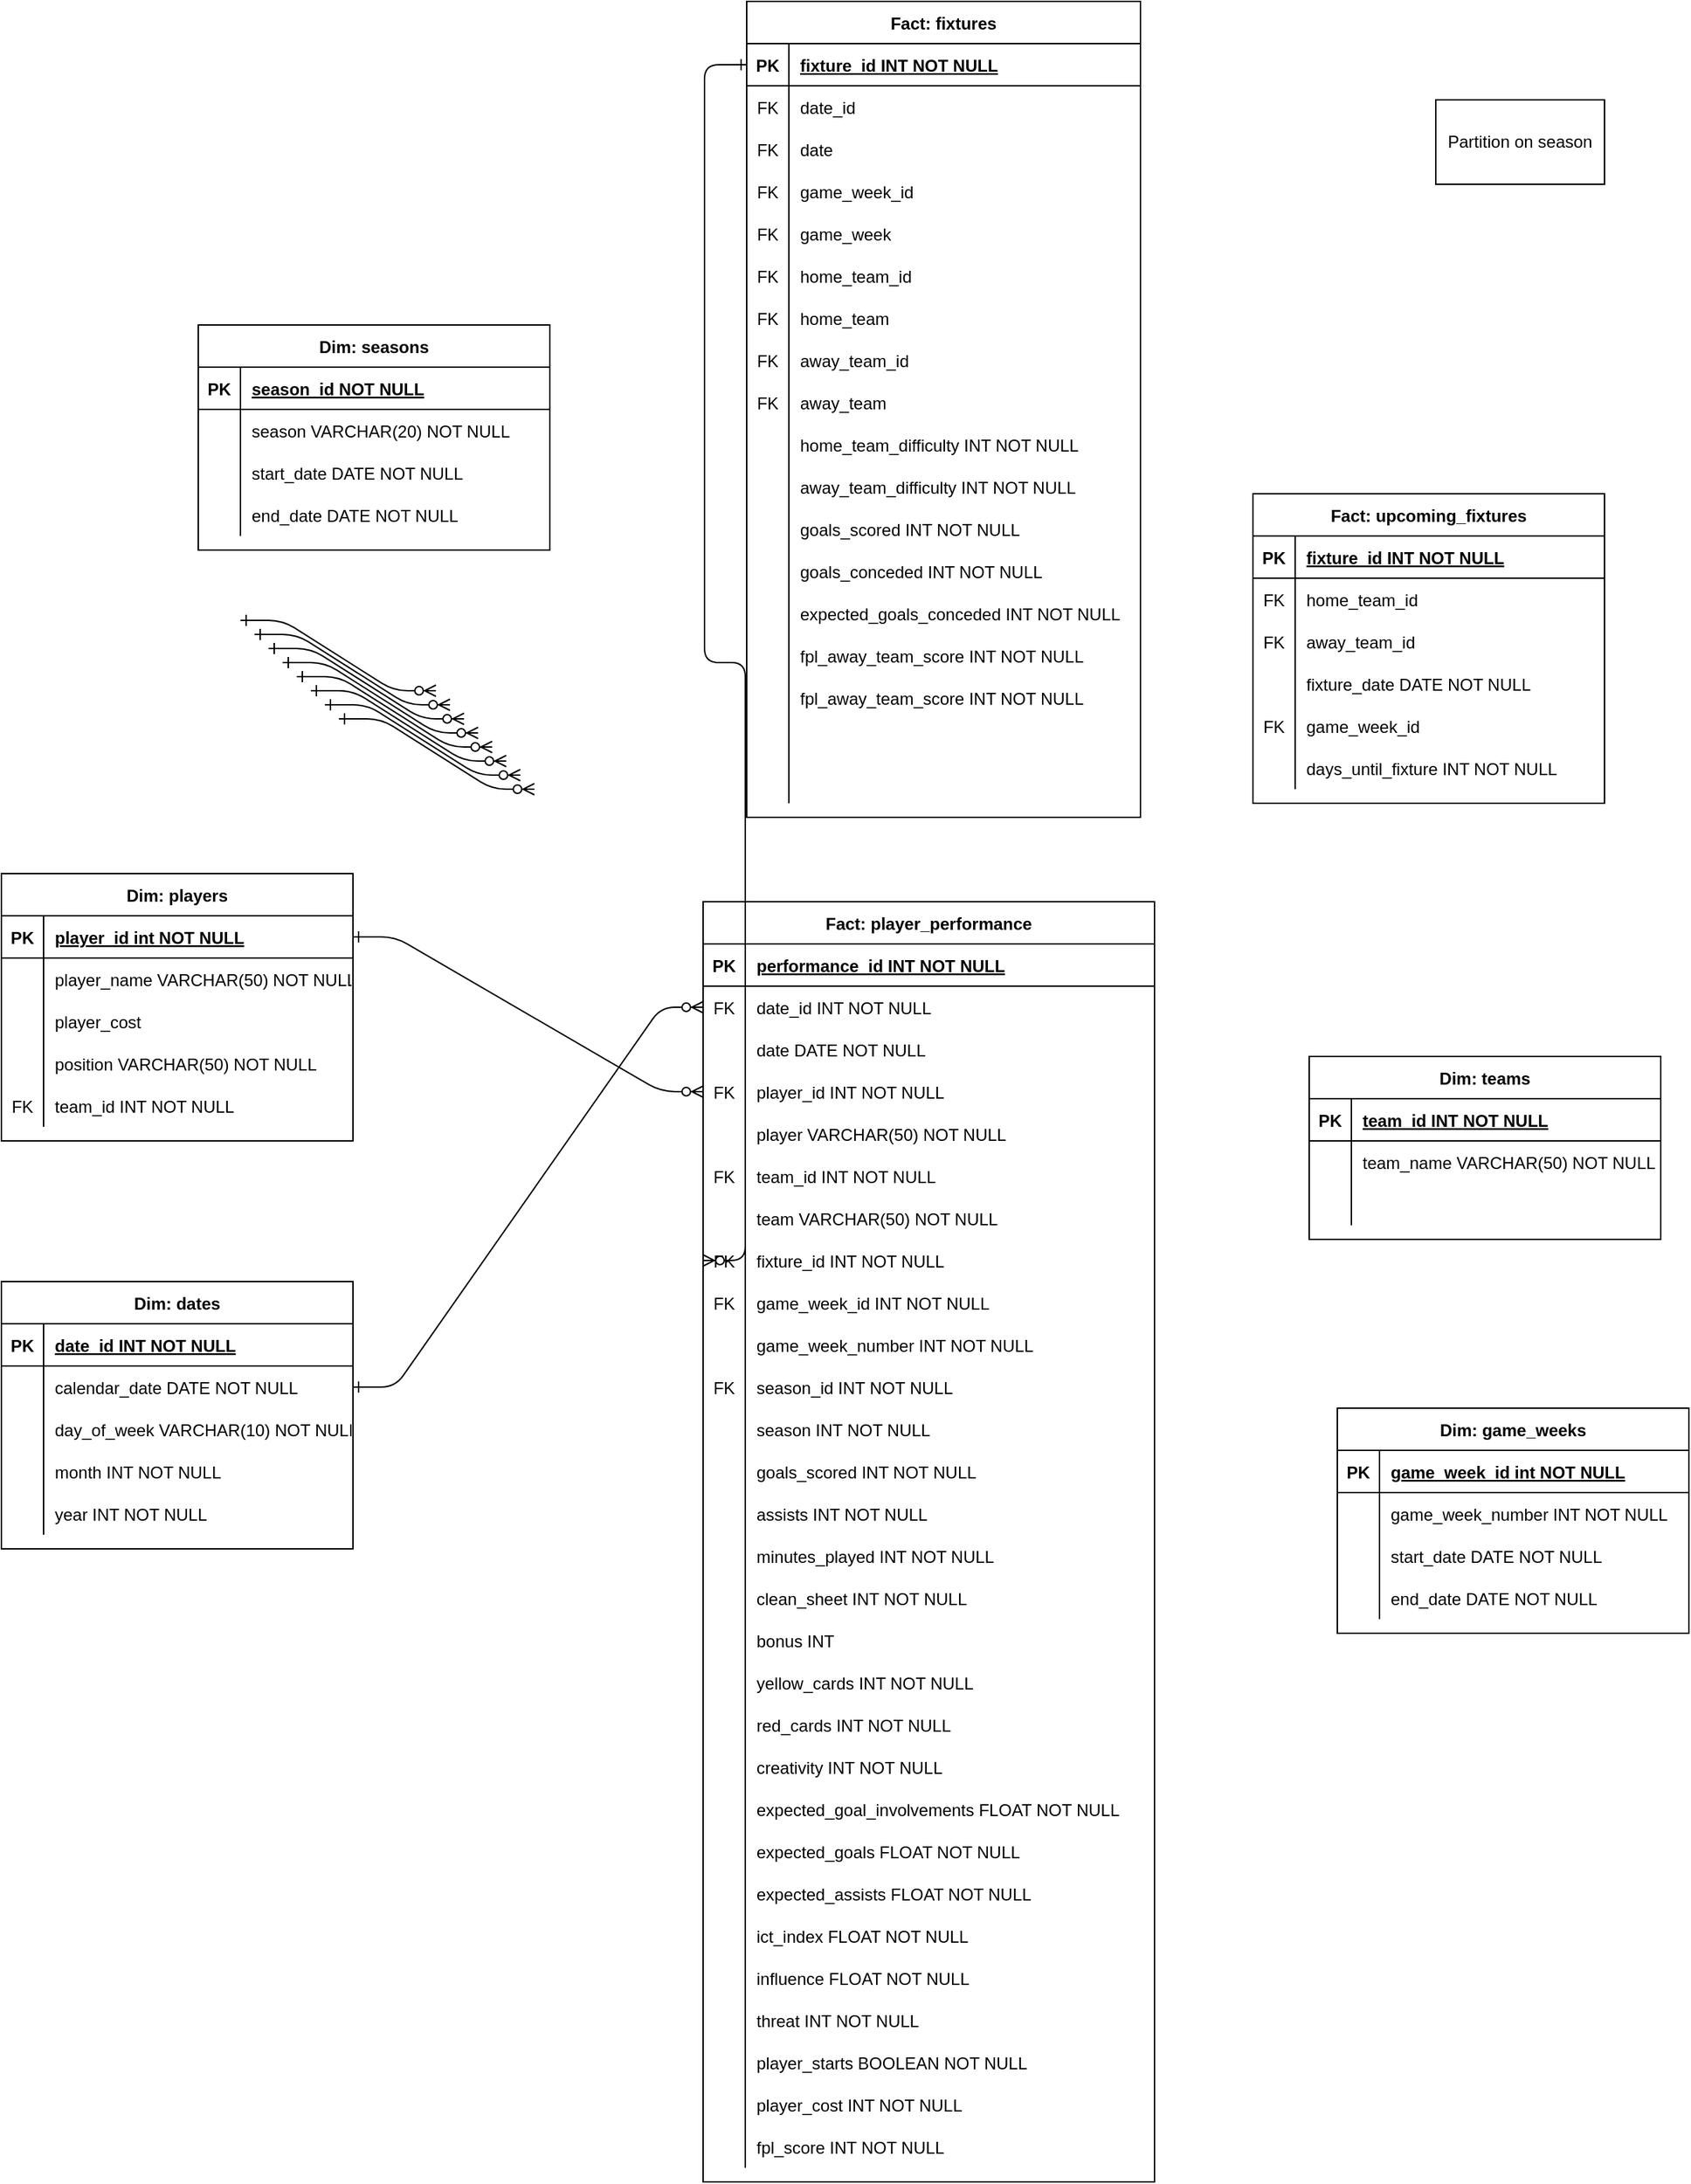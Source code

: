 <mxfile>
    <diagram id="R2lEEEUBdFMjLlhIrx00" name="Page-1">
        <mxGraphModel dx="1676" dy="2029" grid="1" gridSize="10" guides="1" tooltips="1" connect="1" arrows="1" fold="1" page="1" pageScale="1" pageWidth="850" pageHeight="1100" math="0" shadow="0" extFonts="Permanent Marker^https://fonts.googleapis.com/css?family=Permanent+Marker">
            <root>
                <mxCell id="0"/>
                <mxCell id="1" parent="0"/>
                <mxCell id="C-vyLk0tnHw3VtMMgP7b-1" value="" style="edgeStyle=entityRelationEdgeStyle;endArrow=ERzeroToMany;startArrow=ERone;endFill=1;startFill=0;exitX=1;exitY=0.5;exitDx=0;exitDy=0;" parent="1" source="ZW_UoQjmLbdkNP3jzN0O-9" target="C-vyLk0tnHw3VtMMgP7b-6" edge="1">
                    <mxGeometry width="100" height="100" relative="1" as="geometry">
                        <mxPoint x="290" y="175" as="sourcePoint"/>
                        <mxPoint x="440" y="620" as="targetPoint"/>
                        <Array as="points">
                            <mxPoint x="270" y="320"/>
                        </Array>
                    </mxGeometry>
                </mxCell>
                <mxCell id="C-vyLk0tnHw3VtMMgP7b-2" value="Fact: player_performance" style="shape=table;startSize=30;container=1;collapsible=1;childLayout=tableLayout;fixedRows=1;rowLines=0;fontStyle=1;align=center;resizeLast=1;" parent="1" vertex="1">
                    <mxGeometry x="409" y="200" width="321" height="910" as="geometry"/>
                </mxCell>
                <mxCell id="C-vyLk0tnHw3VtMMgP7b-3" value="" style="shape=partialRectangle;collapsible=0;dropTarget=0;pointerEvents=0;fillColor=none;points=[[0,0.5],[1,0.5]];portConstraint=eastwest;top=0;left=0;right=0;bottom=1;" parent="C-vyLk0tnHw3VtMMgP7b-2" vertex="1">
                    <mxGeometry y="30" width="321" height="30" as="geometry"/>
                </mxCell>
                <mxCell id="C-vyLk0tnHw3VtMMgP7b-4" value="PK" style="shape=partialRectangle;overflow=hidden;connectable=0;fillColor=none;top=0;left=0;bottom=0;right=0;fontStyle=1;" parent="C-vyLk0tnHw3VtMMgP7b-3" vertex="1">
                    <mxGeometry width="30" height="30" as="geometry">
                        <mxRectangle width="30" height="30" as="alternateBounds"/>
                    </mxGeometry>
                </mxCell>
                <mxCell id="C-vyLk0tnHw3VtMMgP7b-5" value="performance_id INT NOT NULL " style="shape=partialRectangle;overflow=hidden;connectable=0;fillColor=none;top=0;left=0;bottom=0;right=0;align=left;spacingLeft=6;fontStyle=5;" parent="C-vyLk0tnHw3VtMMgP7b-3" vertex="1">
                    <mxGeometry x="30" width="291" height="30" as="geometry">
                        <mxRectangle width="291" height="30" as="alternateBounds"/>
                    </mxGeometry>
                </mxCell>
                <mxCell id="8n6KY7YMfVqaLqu5V9pA-103" value="" style="shape=partialRectangle;collapsible=0;dropTarget=0;pointerEvents=0;fillColor=none;points=[[0,0.5],[1,0.5]];portConstraint=eastwest;top=0;left=0;right=0;bottom=0;" parent="C-vyLk0tnHw3VtMMgP7b-2" vertex="1">
                    <mxGeometry y="60" width="321" height="30" as="geometry"/>
                </mxCell>
                <mxCell id="8n6KY7YMfVqaLqu5V9pA-104" value="FK" style="shape=partialRectangle;overflow=hidden;connectable=0;fillColor=none;top=0;left=0;bottom=0;right=0;" parent="8n6KY7YMfVqaLqu5V9pA-103" vertex="1">
                    <mxGeometry width="30" height="30" as="geometry">
                        <mxRectangle width="30" height="30" as="alternateBounds"/>
                    </mxGeometry>
                </mxCell>
                <mxCell id="8n6KY7YMfVqaLqu5V9pA-105" value="date_id INT NOT NULL" style="shape=partialRectangle;overflow=hidden;connectable=0;fillColor=none;top=0;left=0;bottom=0;right=0;align=left;spacingLeft=6;" parent="8n6KY7YMfVqaLqu5V9pA-103" vertex="1">
                    <mxGeometry x="30" width="291" height="30" as="geometry">
                        <mxRectangle width="291" height="30" as="alternateBounds"/>
                    </mxGeometry>
                </mxCell>
                <mxCell id="8n6KY7YMfVqaLqu5V9pA-253" value="" style="shape=partialRectangle;collapsible=0;dropTarget=0;pointerEvents=0;fillColor=none;points=[[0,0.5],[1,0.5]];portConstraint=eastwest;top=0;left=0;right=0;bottom=0;" parent="C-vyLk0tnHw3VtMMgP7b-2" vertex="1">
                    <mxGeometry y="90" width="321" height="30" as="geometry"/>
                </mxCell>
                <mxCell id="8n6KY7YMfVqaLqu5V9pA-254" value="" style="shape=partialRectangle;overflow=hidden;connectable=0;fillColor=none;top=0;left=0;bottom=0;right=0;" parent="8n6KY7YMfVqaLqu5V9pA-253" vertex="1">
                    <mxGeometry width="30" height="30" as="geometry">
                        <mxRectangle width="30" height="30" as="alternateBounds"/>
                    </mxGeometry>
                </mxCell>
                <mxCell id="8n6KY7YMfVqaLqu5V9pA-255" value="date DATE NOT NULL" style="shape=partialRectangle;overflow=hidden;connectable=0;fillColor=none;top=0;left=0;bottom=0;right=0;align=left;spacingLeft=6;" parent="8n6KY7YMfVqaLqu5V9pA-253" vertex="1">
                    <mxGeometry x="30" width="291" height="30" as="geometry">
                        <mxRectangle width="291" height="30" as="alternateBounds"/>
                    </mxGeometry>
                </mxCell>
                <mxCell id="C-vyLk0tnHw3VtMMgP7b-6" value="" style="shape=partialRectangle;collapsible=0;dropTarget=0;pointerEvents=0;fillColor=none;points=[[0,0.5],[1,0.5]];portConstraint=eastwest;top=0;left=0;right=0;bottom=0;" parent="C-vyLk0tnHw3VtMMgP7b-2" vertex="1">
                    <mxGeometry y="120" width="321" height="30" as="geometry"/>
                </mxCell>
                <mxCell id="C-vyLk0tnHw3VtMMgP7b-7" value="FK" style="shape=partialRectangle;overflow=hidden;connectable=0;fillColor=none;top=0;left=0;bottom=0;right=0;" parent="C-vyLk0tnHw3VtMMgP7b-6" vertex="1">
                    <mxGeometry width="30" height="30" as="geometry">
                        <mxRectangle width="30" height="30" as="alternateBounds"/>
                    </mxGeometry>
                </mxCell>
                <mxCell id="C-vyLk0tnHw3VtMMgP7b-8" value="player_id INT NOT NULL" style="shape=partialRectangle;overflow=hidden;connectable=0;fillColor=none;top=0;left=0;bottom=0;right=0;align=left;spacingLeft=6;" parent="C-vyLk0tnHw3VtMMgP7b-6" vertex="1">
                    <mxGeometry x="30" width="291" height="30" as="geometry">
                        <mxRectangle width="291" height="30" as="alternateBounds"/>
                    </mxGeometry>
                </mxCell>
                <mxCell id="8n6KY7YMfVqaLqu5V9pA-250" value="" style="shape=partialRectangle;collapsible=0;dropTarget=0;pointerEvents=0;fillColor=none;points=[[0,0.5],[1,0.5]];portConstraint=eastwest;top=0;left=0;right=0;bottom=0;" parent="C-vyLk0tnHw3VtMMgP7b-2" vertex="1">
                    <mxGeometry y="150" width="321" height="30" as="geometry"/>
                </mxCell>
                <mxCell id="8n6KY7YMfVqaLqu5V9pA-251" value="" style="shape=partialRectangle;overflow=hidden;connectable=0;fillColor=none;top=0;left=0;bottom=0;right=0;" parent="8n6KY7YMfVqaLqu5V9pA-250" vertex="1">
                    <mxGeometry width="30" height="30" as="geometry">
                        <mxRectangle width="30" height="30" as="alternateBounds"/>
                    </mxGeometry>
                </mxCell>
                <mxCell id="8n6KY7YMfVqaLqu5V9pA-252" value="player VARCHAR(50) NOT NULL" style="shape=partialRectangle;overflow=hidden;connectable=0;fillColor=none;top=0;left=0;bottom=0;right=0;align=left;spacingLeft=6;" parent="8n6KY7YMfVqaLqu5V9pA-250" vertex="1">
                    <mxGeometry x="30" width="291" height="30" as="geometry">
                        <mxRectangle width="291" height="30" as="alternateBounds"/>
                    </mxGeometry>
                </mxCell>
                <mxCell id="8n6KY7YMfVqaLqu5V9pA-281" value="" style="shape=partialRectangle;collapsible=0;dropTarget=0;pointerEvents=0;fillColor=none;points=[[0,0.5],[1,0.5]];portConstraint=eastwest;top=0;left=0;right=0;bottom=0;" parent="C-vyLk0tnHw3VtMMgP7b-2" vertex="1">
                    <mxGeometry y="180" width="321" height="30" as="geometry"/>
                </mxCell>
                <mxCell id="8n6KY7YMfVqaLqu5V9pA-282" value="FK" style="shape=partialRectangle;overflow=hidden;connectable=0;fillColor=none;top=0;left=0;bottom=0;right=0;" parent="8n6KY7YMfVqaLqu5V9pA-281" vertex="1">
                    <mxGeometry width="30" height="30" as="geometry">
                        <mxRectangle width="30" height="30" as="alternateBounds"/>
                    </mxGeometry>
                </mxCell>
                <mxCell id="8n6KY7YMfVqaLqu5V9pA-283" value="team_id INT NOT NULL" style="shape=partialRectangle;overflow=hidden;connectable=0;fillColor=none;top=0;left=0;bottom=0;right=0;align=left;spacingLeft=6;" parent="8n6KY7YMfVqaLqu5V9pA-281" vertex="1">
                    <mxGeometry x="30" width="291" height="30" as="geometry">
                        <mxRectangle width="291" height="30" as="alternateBounds"/>
                    </mxGeometry>
                </mxCell>
                <mxCell id="8n6KY7YMfVqaLqu5V9pA-284" value="" style="shape=partialRectangle;collapsible=0;dropTarget=0;pointerEvents=0;fillColor=none;points=[[0,0.5],[1,0.5]];portConstraint=eastwest;top=0;left=0;right=0;bottom=0;" parent="C-vyLk0tnHw3VtMMgP7b-2" vertex="1">
                    <mxGeometry y="210" width="321" height="30" as="geometry"/>
                </mxCell>
                <mxCell id="8n6KY7YMfVqaLqu5V9pA-285" value="" style="shape=partialRectangle;overflow=hidden;connectable=0;fillColor=none;top=0;left=0;bottom=0;right=0;" parent="8n6KY7YMfVqaLqu5V9pA-284" vertex="1">
                    <mxGeometry width="30" height="30" as="geometry">
                        <mxRectangle width="30" height="30" as="alternateBounds"/>
                    </mxGeometry>
                </mxCell>
                <mxCell id="8n6KY7YMfVqaLqu5V9pA-286" value="team VARCHAR(50) NOT NULL" style="shape=partialRectangle;overflow=hidden;connectable=0;fillColor=none;top=0;left=0;bottom=0;right=0;align=left;spacingLeft=6;" parent="8n6KY7YMfVqaLqu5V9pA-284" vertex="1">
                    <mxGeometry x="30" width="291" height="30" as="geometry">
                        <mxRectangle width="291" height="30" as="alternateBounds"/>
                    </mxGeometry>
                </mxCell>
                <mxCell id="C-vyLk0tnHw3VtMMgP7b-9" value="" style="shape=partialRectangle;collapsible=0;dropTarget=0;pointerEvents=0;fillColor=none;points=[[0,0.5],[1,0.5]];portConstraint=eastwest;top=0;left=0;right=0;bottom=0;" parent="C-vyLk0tnHw3VtMMgP7b-2" vertex="1">
                    <mxGeometry y="240" width="321" height="30" as="geometry"/>
                </mxCell>
                <mxCell id="C-vyLk0tnHw3VtMMgP7b-10" value="FK" style="shape=partialRectangle;overflow=hidden;connectable=0;fillColor=none;top=0;left=0;bottom=0;right=0;" parent="C-vyLk0tnHw3VtMMgP7b-9" vertex="1">
                    <mxGeometry width="30" height="30" as="geometry">
                        <mxRectangle width="30" height="30" as="alternateBounds"/>
                    </mxGeometry>
                </mxCell>
                <mxCell id="C-vyLk0tnHw3VtMMgP7b-11" value="fixture_id INT NOT NULL" style="shape=partialRectangle;overflow=hidden;connectable=0;fillColor=none;top=0;left=0;bottom=0;right=0;align=left;spacingLeft=6;" parent="C-vyLk0tnHw3VtMMgP7b-9" vertex="1">
                    <mxGeometry x="30" width="291" height="30" as="geometry">
                        <mxRectangle width="291" height="30" as="alternateBounds"/>
                    </mxGeometry>
                </mxCell>
                <mxCell id="8n6KY7YMfVqaLqu5V9pA-232" value="" style="shape=partialRectangle;collapsible=0;dropTarget=0;pointerEvents=0;fillColor=none;points=[[0,0.5],[1,0.5]];portConstraint=eastwest;top=0;left=0;right=0;bottom=0;" parent="C-vyLk0tnHw3VtMMgP7b-2" vertex="1">
                    <mxGeometry y="270" width="321" height="30" as="geometry"/>
                </mxCell>
                <mxCell id="8n6KY7YMfVqaLqu5V9pA-233" value="FK" style="shape=partialRectangle;overflow=hidden;connectable=0;fillColor=none;top=0;left=0;bottom=0;right=0;" parent="8n6KY7YMfVqaLqu5V9pA-232" vertex="1">
                    <mxGeometry width="30" height="30" as="geometry">
                        <mxRectangle width="30" height="30" as="alternateBounds"/>
                    </mxGeometry>
                </mxCell>
                <mxCell id="8n6KY7YMfVqaLqu5V9pA-234" value="game_week_id INT NOT NULL" style="shape=partialRectangle;overflow=hidden;connectable=0;fillColor=none;top=0;left=0;bottom=0;right=0;align=left;spacingLeft=6;" parent="8n6KY7YMfVqaLqu5V9pA-232" vertex="1">
                    <mxGeometry x="30" width="291" height="30" as="geometry">
                        <mxRectangle width="291" height="30" as="alternateBounds"/>
                    </mxGeometry>
                </mxCell>
                <mxCell id="8n6KY7YMfVqaLqu5V9pA-259" value="" style="shape=partialRectangle;collapsible=0;dropTarget=0;pointerEvents=0;fillColor=none;points=[[0,0.5],[1,0.5]];portConstraint=eastwest;top=0;left=0;right=0;bottom=0;" parent="C-vyLk0tnHw3VtMMgP7b-2" vertex="1">
                    <mxGeometry y="300" width="321" height="30" as="geometry"/>
                </mxCell>
                <mxCell id="8n6KY7YMfVqaLqu5V9pA-260" value="" style="shape=partialRectangle;overflow=hidden;connectable=0;fillColor=none;top=0;left=0;bottom=0;right=0;" parent="8n6KY7YMfVqaLqu5V9pA-259" vertex="1">
                    <mxGeometry width="30" height="30" as="geometry">
                        <mxRectangle width="30" height="30" as="alternateBounds"/>
                    </mxGeometry>
                </mxCell>
                <mxCell id="8n6KY7YMfVqaLqu5V9pA-261" value="game_week_number INT NOT NULL" style="shape=partialRectangle;overflow=hidden;connectable=0;fillColor=none;top=0;left=0;bottom=0;right=0;align=left;spacingLeft=6;" parent="8n6KY7YMfVqaLqu5V9pA-259" vertex="1">
                    <mxGeometry x="30" width="291" height="30" as="geometry">
                        <mxRectangle width="291" height="30" as="alternateBounds"/>
                    </mxGeometry>
                </mxCell>
                <mxCell id="8n6KY7YMfVqaLqu5V9pA-235" value="" style="shape=partialRectangle;collapsible=0;dropTarget=0;pointerEvents=0;fillColor=none;points=[[0,0.5],[1,0.5]];portConstraint=eastwest;top=0;left=0;right=0;bottom=0;" parent="C-vyLk0tnHw3VtMMgP7b-2" vertex="1">
                    <mxGeometry y="330" width="321" height="30" as="geometry"/>
                </mxCell>
                <mxCell id="8n6KY7YMfVqaLqu5V9pA-236" value="FK" style="shape=partialRectangle;overflow=hidden;connectable=0;fillColor=none;top=0;left=0;bottom=0;right=0;" parent="8n6KY7YMfVqaLqu5V9pA-235" vertex="1">
                    <mxGeometry width="30" height="30" as="geometry">
                        <mxRectangle width="30" height="30" as="alternateBounds"/>
                    </mxGeometry>
                </mxCell>
                <mxCell id="8n6KY7YMfVqaLqu5V9pA-237" value="season_id INT NOT NULL" style="shape=partialRectangle;overflow=hidden;connectable=0;fillColor=none;top=0;left=0;bottom=0;right=0;align=left;spacingLeft=6;" parent="8n6KY7YMfVqaLqu5V9pA-235" vertex="1">
                    <mxGeometry x="30" width="291" height="30" as="geometry">
                        <mxRectangle width="291" height="30" as="alternateBounds"/>
                    </mxGeometry>
                </mxCell>
                <mxCell id="8n6KY7YMfVqaLqu5V9pA-262" value="" style="shape=partialRectangle;collapsible=0;dropTarget=0;pointerEvents=0;fillColor=none;points=[[0,0.5],[1,0.5]];portConstraint=eastwest;top=0;left=0;right=0;bottom=0;" parent="C-vyLk0tnHw3VtMMgP7b-2" vertex="1">
                    <mxGeometry y="360" width="321" height="30" as="geometry"/>
                </mxCell>
                <mxCell id="8n6KY7YMfVqaLqu5V9pA-263" value="" style="shape=partialRectangle;overflow=hidden;connectable=0;fillColor=none;top=0;left=0;bottom=0;right=0;" parent="8n6KY7YMfVqaLqu5V9pA-262" vertex="1">
                    <mxGeometry width="30" height="30" as="geometry">
                        <mxRectangle width="30" height="30" as="alternateBounds"/>
                    </mxGeometry>
                </mxCell>
                <mxCell id="8n6KY7YMfVqaLqu5V9pA-264" value="season INT NOT NULL" style="shape=partialRectangle;overflow=hidden;connectable=0;fillColor=none;top=0;left=0;bottom=0;right=0;align=left;spacingLeft=6;" parent="8n6KY7YMfVqaLqu5V9pA-262" vertex="1">
                    <mxGeometry x="30" width="291" height="30" as="geometry">
                        <mxRectangle width="291" height="30" as="alternateBounds"/>
                    </mxGeometry>
                </mxCell>
                <mxCell id="8n6KY7YMfVqaLqu5V9pA-106" value="" style="shape=partialRectangle;collapsible=0;dropTarget=0;pointerEvents=0;fillColor=none;points=[[0,0.5],[1,0.5]];portConstraint=eastwest;top=0;left=0;right=0;bottom=0;" parent="C-vyLk0tnHw3VtMMgP7b-2" vertex="1">
                    <mxGeometry y="390" width="321" height="30" as="geometry"/>
                </mxCell>
                <mxCell id="8n6KY7YMfVqaLqu5V9pA-107" value="" style="shape=partialRectangle;overflow=hidden;connectable=0;fillColor=none;top=0;left=0;bottom=0;right=0;" parent="8n6KY7YMfVqaLqu5V9pA-106" vertex="1">
                    <mxGeometry width="30" height="30" as="geometry">
                        <mxRectangle width="30" height="30" as="alternateBounds"/>
                    </mxGeometry>
                </mxCell>
                <mxCell id="8n6KY7YMfVqaLqu5V9pA-108" value="goals_scored INT NOT NULL" style="shape=partialRectangle;overflow=hidden;connectable=0;fillColor=none;top=0;left=0;bottom=0;right=0;align=left;spacingLeft=6;" parent="8n6KY7YMfVqaLqu5V9pA-106" vertex="1">
                    <mxGeometry x="30" width="291" height="30" as="geometry">
                        <mxRectangle width="291" height="30" as="alternateBounds"/>
                    </mxGeometry>
                </mxCell>
                <mxCell id="8n6KY7YMfVqaLqu5V9pA-109" value="" style="shape=partialRectangle;collapsible=0;dropTarget=0;pointerEvents=0;fillColor=none;points=[[0,0.5],[1,0.5]];portConstraint=eastwest;top=0;left=0;right=0;bottom=0;" parent="C-vyLk0tnHw3VtMMgP7b-2" vertex="1">
                    <mxGeometry y="420" width="321" height="30" as="geometry"/>
                </mxCell>
                <mxCell id="8n6KY7YMfVqaLqu5V9pA-110" value="" style="shape=partialRectangle;overflow=hidden;connectable=0;fillColor=none;top=0;left=0;bottom=0;right=0;" parent="8n6KY7YMfVqaLqu5V9pA-109" vertex="1">
                    <mxGeometry width="30" height="30" as="geometry">
                        <mxRectangle width="30" height="30" as="alternateBounds"/>
                    </mxGeometry>
                </mxCell>
                <mxCell id="8n6KY7YMfVqaLqu5V9pA-111" value="assists INT NOT NULL" style="shape=partialRectangle;overflow=hidden;connectable=0;fillColor=none;top=0;left=0;bottom=0;right=0;align=left;spacingLeft=6;" parent="8n6KY7YMfVqaLqu5V9pA-109" vertex="1">
                    <mxGeometry x="30" width="291" height="30" as="geometry">
                        <mxRectangle width="291" height="30" as="alternateBounds"/>
                    </mxGeometry>
                </mxCell>
                <mxCell id="8n6KY7YMfVqaLqu5V9pA-112" value="" style="shape=partialRectangle;collapsible=0;dropTarget=0;pointerEvents=0;fillColor=none;points=[[0,0.5],[1,0.5]];portConstraint=eastwest;top=0;left=0;right=0;bottom=0;" parent="C-vyLk0tnHw3VtMMgP7b-2" vertex="1">
                    <mxGeometry y="450" width="321" height="30" as="geometry"/>
                </mxCell>
                <mxCell id="8n6KY7YMfVqaLqu5V9pA-113" value="" style="shape=partialRectangle;overflow=hidden;connectable=0;fillColor=none;top=0;left=0;bottom=0;right=0;" parent="8n6KY7YMfVqaLqu5V9pA-112" vertex="1">
                    <mxGeometry width="30" height="30" as="geometry">
                        <mxRectangle width="30" height="30" as="alternateBounds"/>
                    </mxGeometry>
                </mxCell>
                <mxCell id="8n6KY7YMfVqaLqu5V9pA-114" value="minutes_played INT NOT NULL" style="shape=partialRectangle;overflow=hidden;connectable=0;fillColor=none;top=0;left=0;bottom=0;right=0;align=left;spacingLeft=6;" parent="8n6KY7YMfVqaLqu5V9pA-112" vertex="1">
                    <mxGeometry x="30" width="291" height="30" as="geometry">
                        <mxRectangle width="291" height="30" as="alternateBounds"/>
                    </mxGeometry>
                </mxCell>
                <mxCell id="8n6KY7YMfVqaLqu5V9pA-115" value="" style="shape=partialRectangle;collapsible=0;dropTarget=0;pointerEvents=0;fillColor=none;points=[[0,0.5],[1,0.5]];portConstraint=eastwest;top=0;left=0;right=0;bottom=0;" parent="C-vyLk0tnHw3VtMMgP7b-2" vertex="1">
                    <mxGeometry y="480" width="321" height="30" as="geometry"/>
                </mxCell>
                <mxCell id="8n6KY7YMfVqaLqu5V9pA-116" value="" style="shape=partialRectangle;overflow=hidden;connectable=0;fillColor=none;top=0;left=0;bottom=0;right=0;" parent="8n6KY7YMfVqaLqu5V9pA-115" vertex="1">
                    <mxGeometry width="30" height="30" as="geometry">
                        <mxRectangle width="30" height="30" as="alternateBounds"/>
                    </mxGeometry>
                </mxCell>
                <mxCell id="8n6KY7YMfVqaLqu5V9pA-117" value="clean_sheet INT NOT NULL" style="shape=partialRectangle;overflow=hidden;connectable=0;fillColor=none;top=0;left=0;bottom=0;right=0;align=left;spacingLeft=6;" parent="8n6KY7YMfVqaLqu5V9pA-115" vertex="1">
                    <mxGeometry x="30" width="291" height="30" as="geometry">
                        <mxRectangle width="291" height="30" as="alternateBounds"/>
                    </mxGeometry>
                </mxCell>
                <mxCell id="8n6KY7YMfVqaLqu5V9pA-241" value="" style="shape=partialRectangle;collapsible=0;dropTarget=0;pointerEvents=0;fillColor=none;points=[[0,0.5],[1,0.5]];portConstraint=eastwest;top=0;left=0;right=0;bottom=0;" parent="C-vyLk0tnHw3VtMMgP7b-2" vertex="1">
                    <mxGeometry y="510" width="321" height="30" as="geometry"/>
                </mxCell>
                <mxCell id="8n6KY7YMfVqaLqu5V9pA-242" value="" style="shape=partialRectangle;overflow=hidden;connectable=0;fillColor=none;top=0;left=0;bottom=0;right=0;" parent="8n6KY7YMfVqaLqu5V9pA-241" vertex="1">
                    <mxGeometry width="30" height="30" as="geometry">
                        <mxRectangle width="30" height="30" as="alternateBounds"/>
                    </mxGeometry>
                </mxCell>
                <mxCell id="8n6KY7YMfVqaLqu5V9pA-243" value="bonus INT " style="shape=partialRectangle;overflow=hidden;connectable=0;fillColor=none;top=0;left=0;bottom=0;right=0;align=left;spacingLeft=6;" parent="8n6KY7YMfVqaLqu5V9pA-241" vertex="1">
                    <mxGeometry x="30" width="291" height="30" as="geometry">
                        <mxRectangle width="291" height="30" as="alternateBounds"/>
                    </mxGeometry>
                </mxCell>
                <mxCell id="8n6KY7YMfVqaLqu5V9pA-118" value="" style="shape=partialRectangle;collapsible=0;dropTarget=0;pointerEvents=0;fillColor=none;points=[[0,0.5],[1,0.5]];portConstraint=eastwest;top=0;left=0;right=0;bottom=0;" parent="C-vyLk0tnHw3VtMMgP7b-2" vertex="1">
                    <mxGeometry y="540" width="321" height="30" as="geometry"/>
                </mxCell>
                <mxCell id="8n6KY7YMfVqaLqu5V9pA-119" value="" style="shape=partialRectangle;overflow=hidden;connectable=0;fillColor=none;top=0;left=0;bottom=0;right=0;" parent="8n6KY7YMfVqaLqu5V9pA-118" vertex="1">
                    <mxGeometry width="30" height="30" as="geometry">
                        <mxRectangle width="30" height="30" as="alternateBounds"/>
                    </mxGeometry>
                </mxCell>
                <mxCell id="8n6KY7YMfVqaLqu5V9pA-120" value="yellow_cards INT NOT NULL" style="shape=partialRectangle;overflow=hidden;connectable=0;fillColor=none;top=0;left=0;bottom=0;right=0;align=left;spacingLeft=6;" parent="8n6KY7YMfVqaLqu5V9pA-118" vertex="1">
                    <mxGeometry x="30" width="291" height="30" as="geometry">
                        <mxRectangle width="291" height="30" as="alternateBounds"/>
                    </mxGeometry>
                </mxCell>
                <mxCell id="8n6KY7YMfVqaLqu5V9pA-121" value="" style="shape=partialRectangle;collapsible=0;dropTarget=0;pointerEvents=0;fillColor=none;points=[[0,0.5],[1,0.5]];portConstraint=eastwest;top=0;left=0;right=0;bottom=0;" parent="C-vyLk0tnHw3VtMMgP7b-2" vertex="1">
                    <mxGeometry y="570" width="321" height="30" as="geometry"/>
                </mxCell>
                <mxCell id="8n6KY7YMfVqaLqu5V9pA-122" value="" style="shape=partialRectangle;overflow=hidden;connectable=0;fillColor=none;top=0;left=0;bottom=0;right=0;" parent="8n6KY7YMfVqaLqu5V9pA-121" vertex="1">
                    <mxGeometry width="30" height="30" as="geometry">
                        <mxRectangle width="30" height="30" as="alternateBounds"/>
                    </mxGeometry>
                </mxCell>
                <mxCell id="8n6KY7YMfVqaLqu5V9pA-123" value="red_cards INT NOT NULL" style="shape=partialRectangle;overflow=hidden;connectable=0;fillColor=none;top=0;left=0;bottom=0;right=0;align=left;spacingLeft=6;" parent="8n6KY7YMfVqaLqu5V9pA-121" vertex="1">
                    <mxGeometry x="30" width="291" height="30" as="geometry">
                        <mxRectangle width="291" height="30" as="alternateBounds"/>
                    </mxGeometry>
                </mxCell>
                <mxCell id="8n6KY7YMfVqaLqu5V9pA-124" value="" style="shape=partialRectangle;collapsible=0;dropTarget=0;pointerEvents=0;fillColor=none;points=[[0,0.5],[1,0.5]];portConstraint=eastwest;top=0;left=0;right=0;bottom=0;" parent="C-vyLk0tnHw3VtMMgP7b-2" vertex="1">
                    <mxGeometry y="600" width="321" height="30" as="geometry"/>
                </mxCell>
                <mxCell id="8n6KY7YMfVqaLqu5V9pA-125" value="" style="shape=partialRectangle;overflow=hidden;connectable=0;fillColor=none;top=0;left=0;bottom=0;right=0;" parent="8n6KY7YMfVqaLqu5V9pA-124" vertex="1">
                    <mxGeometry width="30" height="30" as="geometry">
                        <mxRectangle width="30" height="30" as="alternateBounds"/>
                    </mxGeometry>
                </mxCell>
                <mxCell id="8n6KY7YMfVqaLqu5V9pA-126" value="creativity INT NOT NULL" style="shape=partialRectangle;overflow=hidden;connectable=0;fillColor=none;top=0;left=0;bottom=0;right=0;align=left;spacingLeft=6;" parent="8n6KY7YMfVqaLqu5V9pA-124" vertex="1">
                    <mxGeometry x="30" width="291" height="30" as="geometry">
                        <mxRectangle width="291" height="30" as="alternateBounds"/>
                    </mxGeometry>
                </mxCell>
                <mxCell id="8n6KY7YMfVqaLqu5V9pA-130" value="" style="shape=partialRectangle;collapsible=0;dropTarget=0;pointerEvents=0;fillColor=none;points=[[0,0.5],[1,0.5]];portConstraint=eastwest;top=0;left=0;right=0;bottom=0;" parent="C-vyLk0tnHw3VtMMgP7b-2" vertex="1">
                    <mxGeometry y="630" width="321" height="30" as="geometry"/>
                </mxCell>
                <mxCell id="8n6KY7YMfVqaLqu5V9pA-131" value="" style="shape=partialRectangle;overflow=hidden;connectable=0;fillColor=none;top=0;left=0;bottom=0;right=0;" parent="8n6KY7YMfVqaLqu5V9pA-130" vertex="1">
                    <mxGeometry width="30" height="30" as="geometry">
                        <mxRectangle width="30" height="30" as="alternateBounds"/>
                    </mxGeometry>
                </mxCell>
                <mxCell id="8n6KY7YMfVqaLqu5V9pA-132" value="expected_goal_involvements FLOAT NOT NULL" style="shape=partialRectangle;overflow=hidden;connectable=0;fillColor=none;top=0;left=0;bottom=0;right=0;align=left;spacingLeft=6;" parent="8n6KY7YMfVqaLqu5V9pA-130" vertex="1">
                    <mxGeometry x="30" width="291" height="30" as="geometry">
                        <mxRectangle width="291" height="30" as="alternateBounds"/>
                    </mxGeometry>
                </mxCell>
                <mxCell id="8n6KY7YMfVqaLqu5V9pA-133" value="" style="shape=partialRectangle;collapsible=0;dropTarget=0;pointerEvents=0;fillColor=none;points=[[0,0.5],[1,0.5]];portConstraint=eastwest;top=0;left=0;right=0;bottom=0;" parent="C-vyLk0tnHw3VtMMgP7b-2" vertex="1">
                    <mxGeometry y="660" width="321" height="30" as="geometry"/>
                </mxCell>
                <mxCell id="8n6KY7YMfVqaLqu5V9pA-134" value="" style="shape=partialRectangle;overflow=hidden;connectable=0;fillColor=none;top=0;left=0;bottom=0;right=0;" parent="8n6KY7YMfVqaLqu5V9pA-133" vertex="1">
                    <mxGeometry width="30" height="30" as="geometry">
                        <mxRectangle width="30" height="30" as="alternateBounds"/>
                    </mxGeometry>
                </mxCell>
                <mxCell id="8n6KY7YMfVqaLqu5V9pA-135" value="expected_goals FLOAT NOT NULL" style="shape=partialRectangle;overflow=hidden;connectable=0;fillColor=none;top=0;left=0;bottom=0;right=0;align=left;spacingLeft=6;" parent="8n6KY7YMfVqaLqu5V9pA-133" vertex="1">
                    <mxGeometry x="30" width="291" height="30" as="geometry">
                        <mxRectangle width="291" height="30" as="alternateBounds"/>
                    </mxGeometry>
                </mxCell>
                <mxCell id="8n6KY7YMfVqaLqu5V9pA-136" value="" style="shape=partialRectangle;collapsible=0;dropTarget=0;pointerEvents=0;fillColor=none;points=[[0,0.5],[1,0.5]];portConstraint=eastwest;top=0;left=0;right=0;bottom=0;" parent="C-vyLk0tnHw3VtMMgP7b-2" vertex="1">
                    <mxGeometry y="690" width="321" height="30" as="geometry"/>
                </mxCell>
                <mxCell id="8n6KY7YMfVqaLqu5V9pA-137" value="" style="shape=partialRectangle;overflow=hidden;connectable=0;fillColor=none;top=0;left=0;bottom=0;right=0;" parent="8n6KY7YMfVqaLqu5V9pA-136" vertex="1">
                    <mxGeometry width="30" height="30" as="geometry">
                        <mxRectangle width="30" height="30" as="alternateBounds"/>
                    </mxGeometry>
                </mxCell>
                <mxCell id="8n6KY7YMfVqaLqu5V9pA-138" value="expected_assists FLOAT NOT NULL" style="shape=partialRectangle;overflow=hidden;connectable=0;fillColor=none;top=0;left=0;bottom=0;right=0;align=left;spacingLeft=6;" parent="8n6KY7YMfVqaLqu5V9pA-136" vertex="1">
                    <mxGeometry x="30" width="291" height="30" as="geometry">
                        <mxRectangle width="291" height="30" as="alternateBounds"/>
                    </mxGeometry>
                </mxCell>
                <mxCell id="8n6KY7YMfVqaLqu5V9pA-139" value="" style="shape=partialRectangle;collapsible=0;dropTarget=0;pointerEvents=0;fillColor=none;points=[[0,0.5],[1,0.5]];portConstraint=eastwest;top=0;left=0;right=0;bottom=0;" parent="C-vyLk0tnHw3VtMMgP7b-2" vertex="1">
                    <mxGeometry y="720" width="321" height="30" as="geometry"/>
                </mxCell>
                <mxCell id="8n6KY7YMfVqaLqu5V9pA-140" value="" style="shape=partialRectangle;overflow=hidden;connectable=0;fillColor=none;top=0;left=0;bottom=0;right=0;" parent="8n6KY7YMfVqaLqu5V9pA-139" vertex="1">
                    <mxGeometry width="30" height="30" as="geometry">
                        <mxRectangle width="30" height="30" as="alternateBounds"/>
                    </mxGeometry>
                </mxCell>
                <mxCell id="8n6KY7YMfVqaLqu5V9pA-141" value="ict_index FLOAT NOT NULL" style="shape=partialRectangle;overflow=hidden;connectable=0;fillColor=none;top=0;left=0;bottom=0;right=0;align=left;spacingLeft=6;" parent="8n6KY7YMfVqaLqu5V9pA-139" vertex="1">
                    <mxGeometry x="30" width="291" height="30" as="geometry">
                        <mxRectangle width="291" height="30" as="alternateBounds"/>
                    </mxGeometry>
                </mxCell>
                <mxCell id="8n6KY7YMfVqaLqu5V9pA-142" value="" style="shape=partialRectangle;collapsible=0;dropTarget=0;pointerEvents=0;fillColor=none;points=[[0,0.5],[1,0.5]];portConstraint=eastwest;top=0;left=0;right=0;bottom=0;" parent="C-vyLk0tnHw3VtMMgP7b-2" vertex="1">
                    <mxGeometry y="750" width="321" height="30" as="geometry"/>
                </mxCell>
                <mxCell id="8n6KY7YMfVqaLqu5V9pA-143" value="" style="shape=partialRectangle;overflow=hidden;connectable=0;fillColor=none;top=0;left=0;bottom=0;right=0;" parent="8n6KY7YMfVqaLqu5V9pA-142" vertex="1">
                    <mxGeometry width="30" height="30" as="geometry">
                        <mxRectangle width="30" height="30" as="alternateBounds"/>
                    </mxGeometry>
                </mxCell>
                <mxCell id="8n6KY7YMfVqaLqu5V9pA-144" value="influence FLOAT NOT NULL" style="shape=partialRectangle;overflow=hidden;connectable=0;fillColor=none;top=0;left=0;bottom=0;right=0;align=left;spacingLeft=6;" parent="8n6KY7YMfVqaLqu5V9pA-142" vertex="1">
                    <mxGeometry x="30" width="291" height="30" as="geometry">
                        <mxRectangle width="291" height="30" as="alternateBounds"/>
                    </mxGeometry>
                </mxCell>
                <mxCell id="8n6KY7YMfVqaLqu5V9pA-145" value="" style="shape=partialRectangle;collapsible=0;dropTarget=0;pointerEvents=0;fillColor=none;points=[[0,0.5],[1,0.5]];portConstraint=eastwest;top=0;left=0;right=0;bottom=0;" parent="C-vyLk0tnHw3VtMMgP7b-2" vertex="1">
                    <mxGeometry y="780" width="321" height="30" as="geometry"/>
                </mxCell>
                <mxCell id="8n6KY7YMfVqaLqu5V9pA-146" value="" style="shape=partialRectangle;overflow=hidden;connectable=0;fillColor=none;top=0;left=0;bottom=0;right=0;" parent="8n6KY7YMfVqaLqu5V9pA-145" vertex="1">
                    <mxGeometry width="30" height="30" as="geometry">
                        <mxRectangle width="30" height="30" as="alternateBounds"/>
                    </mxGeometry>
                </mxCell>
                <mxCell id="8n6KY7YMfVqaLqu5V9pA-147" value="threat INT NOT NULL" style="shape=partialRectangle;overflow=hidden;connectable=0;fillColor=none;top=0;left=0;bottom=0;right=0;align=left;spacingLeft=6;" parent="8n6KY7YMfVqaLqu5V9pA-145" vertex="1">
                    <mxGeometry x="30" width="291" height="30" as="geometry">
                        <mxRectangle width="291" height="30" as="alternateBounds"/>
                    </mxGeometry>
                </mxCell>
                <mxCell id="8n6KY7YMfVqaLqu5V9pA-179" value="" style="shape=partialRectangle;collapsible=0;dropTarget=0;pointerEvents=0;fillColor=none;points=[[0,0.5],[1,0.5]];portConstraint=eastwest;top=0;left=0;right=0;bottom=0;" parent="C-vyLk0tnHw3VtMMgP7b-2" vertex="1">
                    <mxGeometry y="810" width="321" height="30" as="geometry"/>
                </mxCell>
                <mxCell id="8n6KY7YMfVqaLqu5V9pA-180" value="" style="shape=partialRectangle;overflow=hidden;connectable=0;fillColor=none;top=0;left=0;bottom=0;right=0;" parent="8n6KY7YMfVqaLqu5V9pA-179" vertex="1">
                    <mxGeometry width="30" height="30" as="geometry">
                        <mxRectangle width="30" height="30" as="alternateBounds"/>
                    </mxGeometry>
                </mxCell>
                <mxCell id="8n6KY7YMfVqaLqu5V9pA-181" value="player_starts BOOLEAN NOT NULL" style="shape=partialRectangle;overflow=hidden;connectable=0;fillColor=none;top=0;left=0;bottom=0;right=0;align=left;spacingLeft=6;" parent="8n6KY7YMfVqaLqu5V9pA-179" vertex="1">
                    <mxGeometry x="30" width="291" height="30" as="geometry">
                        <mxRectangle width="291" height="30" as="alternateBounds"/>
                    </mxGeometry>
                </mxCell>
                <mxCell id="8n6KY7YMfVqaLqu5V9pA-182" value="" style="shape=partialRectangle;collapsible=0;dropTarget=0;pointerEvents=0;fillColor=none;points=[[0,0.5],[1,0.5]];portConstraint=eastwest;top=0;left=0;right=0;bottom=0;" parent="C-vyLk0tnHw3VtMMgP7b-2" vertex="1">
                    <mxGeometry y="840" width="321" height="30" as="geometry"/>
                </mxCell>
                <mxCell id="8n6KY7YMfVqaLqu5V9pA-183" value="" style="shape=partialRectangle;overflow=hidden;connectable=0;fillColor=none;top=0;left=0;bottom=0;right=0;" parent="8n6KY7YMfVqaLqu5V9pA-182" vertex="1">
                    <mxGeometry width="30" height="30" as="geometry">
                        <mxRectangle width="30" height="30" as="alternateBounds"/>
                    </mxGeometry>
                </mxCell>
                <mxCell id="8n6KY7YMfVqaLqu5V9pA-184" value="player_cost INT NOT NULL" style="shape=partialRectangle;overflow=hidden;connectable=0;fillColor=none;top=0;left=0;bottom=0;right=0;align=left;spacingLeft=6;" parent="8n6KY7YMfVqaLqu5V9pA-182" vertex="1">
                    <mxGeometry x="30" width="291" height="30" as="geometry">
                        <mxRectangle width="291" height="30" as="alternateBounds"/>
                    </mxGeometry>
                </mxCell>
                <mxCell id="8n6KY7YMfVqaLqu5V9pA-176" value="" style="shape=partialRectangle;collapsible=0;dropTarget=0;pointerEvents=0;fillColor=none;points=[[0,0.5],[1,0.5]];portConstraint=eastwest;top=0;left=0;right=0;bottom=0;" parent="C-vyLk0tnHw3VtMMgP7b-2" vertex="1">
                    <mxGeometry y="870" width="321" height="30" as="geometry"/>
                </mxCell>
                <mxCell id="8n6KY7YMfVqaLqu5V9pA-177" value="" style="shape=partialRectangle;overflow=hidden;connectable=0;fillColor=none;top=0;left=0;bottom=0;right=0;" parent="8n6KY7YMfVqaLqu5V9pA-176" vertex="1">
                    <mxGeometry width="30" height="30" as="geometry">
                        <mxRectangle width="30" height="30" as="alternateBounds"/>
                    </mxGeometry>
                </mxCell>
                <mxCell id="8n6KY7YMfVqaLqu5V9pA-178" value="fpl_score INT NOT NULL" style="shape=partialRectangle;overflow=hidden;connectable=0;fillColor=none;top=0;left=0;bottom=0;right=0;align=left;spacingLeft=6;" parent="8n6KY7YMfVqaLqu5V9pA-176" vertex="1">
                    <mxGeometry x="30" width="291" height="30" as="geometry">
                        <mxRectangle width="291" height="30" as="alternateBounds"/>
                    </mxGeometry>
                </mxCell>
                <mxCell id="C-vyLk0tnHw3VtMMgP7b-13" value="Dim: teams" style="shape=table;startSize=30;container=1;collapsible=1;childLayout=tableLayout;fixedRows=1;rowLines=0;fontStyle=1;align=center;resizeLast=1;" parent="1" vertex="1">
                    <mxGeometry x="840" y="310" width="250" height="130" as="geometry"/>
                </mxCell>
                <mxCell id="C-vyLk0tnHw3VtMMgP7b-14" value="" style="shape=partialRectangle;collapsible=0;dropTarget=0;pointerEvents=0;fillColor=none;points=[[0,0.5],[1,0.5]];portConstraint=eastwest;top=0;left=0;right=0;bottom=1;" parent="C-vyLk0tnHw3VtMMgP7b-13" vertex="1">
                    <mxGeometry y="30" width="250" height="30" as="geometry"/>
                </mxCell>
                <mxCell id="C-vyLk0tnHw3VtMMgP7b-15" value="PK" style="shape=partialRectangle;overflow=hidden;connectable=0;fillColor=none;top=0;left=0;bottom=0;right=0;fontStyle=1;" parent="C-vyLk0tnHw3VtMMgP7b-14" vertex="1">
                    <mxGeometry width="30" height="30" as="geometry">
                        <mxRectangle width="30" height="30" as="alternateBounds"/>
                    </mxGeometry>
                </mxCell>
                <mxCell id="C-vyLk0tnHw3VtMMgP7b-16" value="team_id INT NOT NULL " style="shape=partialRectangle;overflow=hidden;connectable=0;fillColor=none;top=0;left=0;bottom=0;right=0;align=left;spacingLeft=6;fontStyle=5;" parent="C-vyLk0tnHw3VtMMgP7b-14" vertex="1">
                    <mxGeometry x="30" width="220" height="30" as="geometry">
                        <mxRectangle width="220" height="30" as="alternateBounds"/>
                    </mxGeometry>
                </mxCell>
                <mxCell id="C-vyLk0tnHw3VtMMgP7b-17" value="" style="shape=partialRectangle;collapsible=0;dropTarget=0;pointerEvents=0;fillColor=none;points=[[0,0.5],[1,0.5]];portConstraint=eastwest;top=0;left=0;right=0;bottom=0;" parent="C-vyLk0tnHw3VtMMgP7b-13" vertex="1">
                    <mxGeometry y="60" width="250" height="30" as="geometry"/>
                </mxCell>
                <mxCell id="C-vyLk0tnHw3VtMMgP7b-18" value="" style="shape=partialRectangle;overflow=hidden;connectable=0;fillColor=none;top=0;left=0;bottom=0;right=0;" parent="C-vyLk0tnHw3VtMMgP7b-17" vertex="1">
                    <mxGeometry width="30" height="30" as="geometry">
                        <mxRectangle width="30" height="30" as="alternateBounds"/>
                    </mxGeometry>
                </mxCell>
                <mxCell id="C-vyLk0tnHw3VtMMgP7b-19" value="team_name VARCHAR(50) NOT NULL" style="shape=partialRectangle;overflow=hidden;connectable=0;fillColor=none;top=0;left=0;bottom=0;right=0;align=left;spacingLeft=6;" parent="C-vyLk0tnHw3VtMMgP7b-17" vertex="1">
                    <mxGeometry x="30" width="220" height="30" as="geometry">
                        <mxRectangle width="220" height="30" as="alternateBounds"/>
                    </mxGeometry>
                </mxCell>
                <mxCell id="C-vyLk0tnHw3VtMMgP7b-20" value="" style="shape=partialRectangle;collapsible=0;dropTarget=0;pointerEvents=0;fillColor=none;points=[[0,0.5],[1,0.5]];portConstraint=eastwest;top=0;left=0;right=0;bottom=0;" parent="C-vyLk0tnHw3VtMMgP7b-13" vertex="1">
                    <mxGeometry y="90" width="250" height="30" as="geometry"/>
                </mxCell>
                <mxCell id="C-vyLk0tnHw3VtMMgP7b-21" value="" style="shape=partialRectangle;overflow=hidden;connectable=0;fillColor=none;top=0;left=0;bottom=0;right=0;" parent="C-vyLk0tnHw3VtMMgP7b-20" vertex="1">
                    <mxGeometry width="30" height="30" as="geometry">
                        <mxRectangle width="30" height="30" as="alternateBounds"/>
                    </mxGeometry>
                </mxCell>
                <mxCell id="C-vyLk0tnHw3VtMMgP7b-22" value="" style="shape=partialRectangle;overflow=hidden;connectable=0;fillColor=none;top=0;left=0;bottom=0;right=0;align=left;spacingLeft=6;" parent="C-vyLk0tnHw3VtMMgP7b-20" vertex="1">
                    <mxGeometry x="30" width="220" height="30" as="geometry">
                        <mxRectangle width="220" height="30" as="alternateBounds"/>
                    </mxGeometry>
                </mxCell>
                <mxCell id="ZW_UoQjmLbdkNP3jzN0O-8" value="Dim: players" style="shape=table;startSize=30;container=1;collapsible=1;childLayout=tableLayout;fixedRows=1;rowLines=0;fontStyle=1;align=center;resizeLast=1;" parent="1" vertex="1">
                    <mxGeometry x="-90" y="180" width="250" height="190" as="geometry"/>
                </mxCell>
                <mxCell id="ZW_UoQjmLbdkNP3jzN0O-9" value="" style="shape=partialRectangle;collapsible=0;dropTarget=0;pointerEvents=0;fillColor=none;points=[[0,0.5],[1,0.5]];portConstraint=eastwest;top=0;left=0;right=0;bottom=1;" parent="ZW_UoQjmLbdkNP3jzN0O-8" vertex="1">
                    <mxGeometry y="30" width="250" height="30" as="geometry"/>
                </mxCell>
                <mxCell id="ZW_UoQjmLbdkNP3jzN0O-10" value="PK" style="shape=partialRectangle;overflow=hidden;connectable=0;fillColor=none;top=0;left=0;bottom=0;right=0;fontStyle=1;" parent="ZW_UoQjmLbdkNP3jzN0O-9" vertex="1">
                    <mxGeometry width="30" height="30" as="geometry">
                        <mxRectangle width="30" height="30" as="alternateBounds"/>
                    </mxGeometry>
                </mxCell>
                <mxCell id="ZW_UoQjmLbdkNP3jzN0O-11" value="player_id int NOT NULL " style="shape=partialRectangle;overflow=hidden;connectable=0;fillColor=none;top=0;left=0;bottom=0;right=0;align=left;spacingLeft=6;fontStyle=5;" parent="ZW_UoQjmLbdkNP3jzN0O-9" vertex="1">
                    <mxGeometry x="30" width="220" height="30" as="geometry">
                        <mxRectangle width="220" height="30" as="alternateBounds"/>
                    </mxGeometry>
                </mxCell>
                <mxCell id="ZW_UoQjmLbdkNP3jzN0O-12" value="" style="shape=partialRectangle;collapsible=0;dropTarget=0;pointerEvents=0;fillColor=none;points=[[0,0.5],[1,0.5]];portConstraint=eastwest;top=0;left=0;right=0;bottom=0;" parent="ZW_UoQjmLbdkNP3jzN0O-8" vertex="1">
                    <mxGeometry y="60" width="250" height="30" as="geometry"/>
                </mxCell>
                <mxCell id="ZW_UoQjmLbdkNP3jzN0O-13" value="" style="shape=partialRectangle;overflow=hidden;connectable=0;fillColor=none;top=0;left=0;bottom=0;right=0;" parent="ZW_UoQjmLbdkNP3jzN0O-12" vertex="1">
                    <mxGeometry width="30" height="30" as="geometry">
                        <mxRectangle width="30" height="30" as="alternateBounds"/>
                    </mxGeometry>
                </mxCell>
                <mxCell id="ZW_UoQjmLbdkNP3jzN0O-14" value="player_name VARCHAR(50) NOT NULL" style="shape=partialRectangle;overflow=hidden;connectable=0;fillColor=none;top=0;left=0;bottom=0;right=0;align=left;spacingLeft=6;" parent="ZW_UoQjmLbdkNP3jzN0O-12" vertex="1">
                    <mxGeometry x="30" width="220" height="30" as="geometry">
                        <mxRectangle width="220" height="30" as="alternateBounds"/>
                    </mxGeometry>
                </mxCell>
                <mxCell id="8n6KY7YMfVqaLqu5V9pA-238" value="" style="shape=partialRectangle;collapsible=0;dropTarget=0;pointerEvents=0;fillColor=none;points=[[0,0.5],[1,0.5]];portConstraint=eastwest;top=0;left=0;right=0;bottom=0;" parent="ZW_UoQjmLbdkNP3jzN0O-8" vertex="1">
                    <mxGeometry y="90" width="250" height="30" as="geometry"/>
                </mxCell>
                <mxCell id="8n6KY7YMfVqaLqu5V9pA-239" value="" style="shape=partialRectangle;overflow=hidden;connectable=0;fillColor=none;top=0;left=0;bottom=0;right=0;" parent="8n6KY7YMfVqaLqu5V9pA-238" vertex="1">
                    <mxGeometry width="30" height="30" as="geometry">
                        <mxRectangle width="30" height="30" as="alternateBounds"/>
                    </mxGeometry>
                </mxCell>
                <mxCell id="8n6KY7YMfVqaLqu5V9pA-240" value="player_cost" style="shape=partialRectangle;overflow=hidden;connectable=0;fillColor=none;top=0;left=0;bottom=0;right=0;align=left;spacingLeft=6;" parent="8n6KY7YMfVqaLqu5V9pA-238" vertex="1">
                    <mxGeometry x="30" width="220" height="30" as="geometry">
                        <mxRectangle width="220" height="30" as="alternateBounds"/>
                    </mxGeometry>
                </mxCell>
                <mxCell id="8n6KY7YMfVqaLqu5V9pA-14" value="" style="shape=partialRectangle;collapsible=0;dropTarget=0;pointerEvents=0;fillColor=none;points=[[0,0.5],[1,0.5]];portConstraint=eastwest;top=0;left=0;right=0;bottom=0;" parent="ZW_UoQjmLbdkNP3jzN0O-8" vertex="1">
                    <mxGeometry y="120" width="250" height="30" as="geometry"/>
                </mxCell>
                <mxCell id="8n6KY7YMfVqaLqu5V9pA-15" value="" style="shape=partialRectangle;overflow=hidden;connectable=0;fillColor=none;top=0;left=0;bottom=0;right=0;" parent="8n6KY7YMfVqaLqu5V9pA-14" vertex="1">
                    <mxGeometry width="30" height="30" as="geometry">
                        <mxRectangle width="30" height="30" as="alternateBounds"/>
                    </mxGeometry>
                </mxCell>
                <mxCell id="8n6KY7YMfVqaLqu5V9pA-16" value="position VARCHAR(50) NOT NULL" style="shape=partialRectangle;overflow=hidden;connectable=0;fillColor=none;top=0;left=0;bottom=0;right=0;align=left;spacingLeft=6;" parent="8n6KY7YMfVqaLqu5V9pA-14" vertex="1">
                    <mxGeometry x="30" width="220" height="30" as="geometry">
                        <mxRectangle width="220" height="30" as="alternateBounds"/>
                    </mxGeometry>
                </mxCell>
                <mxCell id="8n6KY7YMfVqaLqu5V9pA-39" value="" style="shape=partialRectangle;collapsible=0;dropTarget=0;pointerEvents=0;fillColor=none;points=[[0,0.5],[1,0.5]];portConstraint=eastwest;top=0;left=0;right=0;bottom=0;" parent="ZW_UoQjmLbdkNP3jzN0O-8" vertex="1">
                    <mxGeometry y="150" width="250" height="30" as="geometry"/>
                </mxCell>
                <mxCell id="8n6KY7YMfVqaLqu5V9pA-40" value="FK" style="shape=partialRectangle;overflow=hidden;connectable=0;fillColor=none;top=0;left=0;bottom=0;right=0;" parent="8n6KY7YMfVqaLqu5V9pA-39" vertex="1">
                    <mxGeometry width="30" height="30" as="geometry">
                        <mxRectangle width="30" height="30" as="alternateBounds"/>
                    </mxGeometry>
                </mxCell>
                <mxCell id="8n6KY7YMfVqaLqu5V9pA-41" value="team_id INT NOT NULL" style="shape=partialRectangle;overflow=hidden;connectable=0;fillColor=none;top=0;left=0;bottom=0;right=0;align=left;spacingLeft=6;" parent="8n6KY7YMfVqaLqu5V9pA-39" vertex="1">
                    <mxGeometry x="30" width="220" height="30" as="geometry">
                        <mxRectangle width="220" height="30" as="alternateBounds"/>
                    </mxGeometry>
                </mxCell>
                <mxCell id="8n6KY7YMfVqaLqu5V9pA-1" value="Partition on season" style="rounded=0;whiteSpace=wrap;html=1;" parent="1" vertex="1">
                    <mxGeometry x="930" y="-370" width="120" height="60" as="geometry"/>
                </mxCell>
                <mxCell id="8n6KY7YMfVqaLqu5V9pA-29" value="Dim: dates" style="shape=table;startSize=30;container=1;collapsible=1;childLayout=tableLayout;fixedRows=1;rowLines=0;fontStyle=1;align=center;resizeLast=1;" parent="1" vertex="1">
                    <mxGeometry x="-90" y="470" width="250" height="190" as="geometry"/>
                </mxCell>
                <mxCell id="8n6KY7YMfVqaLqu5V9pA-30" value="" style="shape=partialRectangle;collapsible=0;dropTarget=0;pointerEvents=0;fillColor=none;points=[[0,0.5],[1,0.5]];portConstraint=eastwest;top=0;left=0;right=0;bottom=1;" parent="8n6KY7YMfVqaLqu5V9pA-29" vertex="1">
                    <mxGeometry y="30" width="250" height="30" as="geometry"/>
                </mxCell>
                <mxCell id="8n6KY7YMfVqaLqu5V9pA-31" value="PK" style="shape=partialRectangle;overflow=hidden;connectable=0;fillColor=none;top=0;left=0;bottom=0;right=0;fontStyle=1;" parent="8n6KY7YMfVqaLqu5V9pA-30" vertex="1">
                    <mxGeometry width="30" height="30" as="geometry">
                        <mxRectangle width="30" height="30" as="alternateBounds"/>
                    </mxGeometry>
                </mxCell>
                <mxCell id="8n6KY7YMfVqaLqu5V9pA-32" value="date_id INT NOT NULL " style="shape=partialRectangle;overflow=hidden;connectable=0;fillColor=none;top=0;left=0;bottom=0;right=0;align=left;spacingLeft=6;fontStyle=5;" parent="8n6KY7YMfVqaLqu5V9pA-30" vertex="1">
                    <mxGeometry x="30" width="220" height="30" as="geometry">
                        <mxRectangle width="220" height="30" as="alternateBounds"/>
                    </mxGeometry>
                </mxCell>
                <mxCell id="8n6KY7YMfVqaLqu5V9pA-33" value="" style="shape=partialRectangle;collapsible=0;dropTarget=0;pointerEvents=0;fillColor=none;points=[[0,0.5],[1,0.5]];portConstraint=eastwest;top=0;left=0;right=0;bottom=0;" parent="8n6KY7YMfVqaLqu5V9pA-29" vertex="1">
                    <mxGeometry y="60" width="250" height="30" as="geometry"/>
                </mxCell>
                <mxCell id="8n6KY7YMfVqaLqu5V9pA-34" value="" style="shape=partialRectangle;overflow=hidden;connectable=0;fillColor=none;top=0;left=0;bottom=0;right=0;" parent="8n6KY7YMfVqaLqu5V9pA-33" vertex="1">
                    <mxGeometry width="30" height="30" as="geometry">
                        <mxRectangle width="30" height="30" as="alternateBounds"/>
                    </mxGeometry>
                </mxCell>
                <mxCell id="8n6KY7YMfVqaLqu5V9pA-35" value="calendar_date DATE NOT NULL" style="shape=partialRectangle;overflow=hidden;connectable=0;fillColor=none;top=0;left=0;bottom=0;right=0;align=left;spacingLeft=6;" parent="8n6KY7YMfVqaLqu5V9pA-33" vertex="1">
                    <mxGeometry x="30" width="220" height="30" as="geometry">
                        <mxRectangle width="220" height="30" as="alternateBounds"/>
                    </mxGeometry>
                </mxCell>
                <mxCell id="8n6KY7YMfVqaLqu5V9pA-36" value="" style="shape=partialRectangle;collapsible=0;dropTarget=0;pointerEvents=0;fillColor=none;points=[[0,0.5],[1,0.5]];portConstraint=eastwest;top=0;left=0;right=0;bottom=0;" parent="8n6KY7YMfVqaLqu5V9pA-29" vertex="1">
                    <mxGeometry y="90" width="250" height="30" as="geometry"/>
                </mxCell>
                <mxCell id="8n6KY7YMfVqaLqu5V9pA-37" value="" style="shape=partialRectangle;overflow=hidden;connectable=0;fillColor=none;top=0;left=0;bottom=0;right=0;" parent="8n6KY7YMfVqaLqu5V9pA-36" vertex="1">
                    <mxGeometry width="30" height="30" as="geometry">
                        <mxRectangle width="30" height="30" as="alternateBounds"/>
                    </mxGeometry>
                </mxCell>
                <mxCell id="8n6KY7YMfVqaLqu5V9pA-38" value="day_of_week VARCHAR(10) NOT NULL" style="shape=partialRectangle;overflow=hidden;connectable=0;fillColor=none;top=0;left=0;bottom=0;right=0;align=left;spacingLeft=6;" parent="8n6KY7YMfVqaLqu5V9pA-36" vertex="1">
                    <mxGeometry x="30" width="220" height="30" as="geometry">
                        <mxRectangle width="220" height="30" as="alternateBounds"/>
                    </mxGeometry>
                </mxCell>
                <mxCell id="8n6KY7YMfVqaLqu5V9pA-55" value="" style="shape=partialRectangle;collapsible=0;dropTarget=0;pointerEvents=0;fillColor=none;points=[[0,0.5],[1,0.5]];portConstraint=eastwest;top=0;left=0;right=0;bottom=0;" parent="8n6KY7YMfVqaLqu5V9pA-29" vertex="1">
                    <mxGeometry y="120" width="250" height="30" as="geometry"/>
                </mxCell>
                <mxCell id="8n6KY7YMfVqaLqu5V9pA-56" value="" style="shape=partialRectangle;overflow=hidden;connectable=0;fillColor=none;top=0;left=0;bottom=0;right=0;" parent="8n6KY7YMfVqaLqu5V9pA-55" vertex="1">
                    <mxGeometry width="30" height="30" as="geometry">
                        <mxRectangle width="30" height="30" as="alternateBounds"/>
                    </mxGeometry>
                </mxCell>
                <mxCell id="8n6KY7YMfVqaLqu5V9pA-57" value="month INT NOT NULL" style="shape=partialRectangle;overflow=hidden;connectable=0;fillColor=none;top=0;left=0;bottom=0;right=0;align=left;spacingLeft=6;" parent="8n6KY7YMfVqaLqu5V9pA-55" vertex="1">
                    <mxGeometry x="30" width="220" height="30" as="geometry">
                        <mxRectangle width="220" height="30" as="alternateBounds"/>
                    </mxGeometry>
                </mxCell>
                <mxCell id="8n6KY7YMfVqaLqu5V9pA-58" value="" style="shape=partialRectangle;collapsible=0;dropTarget=0;pointerEvents=0;fillColor=none;points=[[0,0.5],[1,0.5]];portConstraint=eastwest;top=0;left=0;right=0;bottom=0;" parent="8n6KY7YMfVqaLqu5V9pA-29" vertex="1">
                    <mxGeometry y="150" width="250" height="30" as="geometry"/>
                </mxCell>
                <mxCell id="8n6KY7YMfVqaLqu5V9pA-59" value="" style="shape=partialRectangle;overflow=hidden;connectable=0;fillColor=none;top=0;left=0;bottom=0;right=0;" parent="8n6KY7YMfVqaLqu5V9pA-58" vertex="1">
                    <mxGeometry width="30" height="30" as="geometry">
                        <mxRectangle width="30" height="30" as="alternateBounds"/>
                    </mxGeometry>
                </mxCell>
                <mxCell id="8n6KY7YMfVqaLqu5V9pA-60" value="year INT NOT NULL" style="shape=partialRectangle;overflow=hidden;connectable=0;fillColor=none;top=0;left=0;bottom=0;right=0;align=left;spacingLeft=6;" parent="8n6KY7YMfVqaLqu5V9pA-58" vertex="1">
                    <mxGeometry x="30" width="220" height="30" as="geometry">
                        <mxRectangle width="220" height="30" as="alternateBounds"/>
                    </mxGeometry>
                </mxCell>
                <mxCell id="8n6KY7YMfVqaLqu5V9pA-42" value="Dim: game_weeks" style="shape=table;startSize=30;container=1;collapsible=1;childLayout=tableLayout;fixedRows=1;rowLines=0;fontStyle=1;align=center;resizeLast=1;" parent="1" vertex="1">
                    <mxGeometry x="860" y="560" width="250" height="160" as="geometry"/>
                </mxCell>
                <mxCell id="8n6KY7YMfVqaLqu5V9pA-43" value="" style="shape=partialRectangle;collapsible=0;dropTarget=0;pointerEvents=0;fillColor=none;points=[[0,0.5],[1,0.5]];portConstraint=eastwest;top=0;left=0;right=0;bottom=1;" parent="8n6KY7YMfVqaLqu5V9pA-42" vertex="1">
                    <mxGeometry y="30" width="250" height="30" as="geometry"/>
                </mxCell>
                <mxCell id="8n6KY7YMfVqaLqu5V9pA-44" value="PK" style="shape=partialRectangle;overflow=hidden;connectable=0;fillColor=none;top=0;left=0;bottom=0;right=0;fontStyle=1;" parent="8n6KY7YMfVqaLqu5V9pA-43" vertex="1">
                    <mxGeometry width="30" height="30" as="geometry">
                        <mxRectangle width="30" height="30" as="alternateBounds"/>
                    </mxGeometry>
                </mxCell>
                <mxCell id="8n6KY7YMfVqaLqu5V9pA-45" value="game_week_id int NOT NULL " style="shape=partialRectangle;overflow=hidden;connectable=0;fillColor=none;top=0;left=0;bottom=0;right=0;align=left;spacingLeft=6;fontStyle=5;" parent="8n6KY7YMfVqaLqu5V9pA-43" vertex="1">
                    <mxGeometry x="30" width="220" height="30" as="geometry">
                        <mxRectangle width="220" height="30" as="alternateBounds"/>
                    </mxGeometry>
                </mxCell>
                <mxCell id="8n6KY7YMfVqaLqu5V9pA-46" value="" style="shape=partialRectangle;collapsible=0;dropTarget=0;pointerEvents=0;fillColor=none;points=[[0,0.5],[1,0.5]];portConstraint=eastwest;top=0;left=0;right=0;bottom=0;" parent="8n6KY7YMfVqaLqu5V9pA-42" vertex="1">
                    <mxGeometry y="60" width="250" height="30" as="geometry"/>
                </mxCell>
                <mxCell id="8n6KY7YMfVqaLqu5V9pA-47" value="" style="shape=partialRectangle;overflow=hidden;connectable=0;fillColor=none;top=0;left=0;bottom=0;right=0;" parent="8n6KY7YMfVqaLqu5V9pA-46" vertex="1">
                    <mxGeometry width="30" height="30" as="geometry">
                        <mxRectangle width="30" height="30" as="alternateBounds"/>
                    </mxGeometry>
                </mxCell>
                <mxCell id="8n6KY7YMfVqaLqu5V9pA-48" value="game_week_number INT NOT NULL" style="shape=partialRectangle;overflow=hidden;connectable=0;fillColor=none;top=0;left=0;bottom=0;right=0;align=left;spacingLeft=6;" parent="8n6KY7YMfVqaLqu5V9pA-46" vertex="1">
                    <mxGeometry x="30" width="220" height="30" as="geometry">
                        <mxRectangle width="220" height="30" as="alternateBounds"/>
                    </mxGeometry>
                </mxCell>
                <mxCell id="8n6KY7YMfVqaLqu5V9pA-49" value="" style="shape=partialRectangle;collapsible=0;dropTarget=0;pointerEvents=0;fillColor=none;points=[[0,0.5],[1,0.5]];portConstraint=eastwest;top=0;left=0;right=0;bottom=0;" parent="8n6KY7YMfVqaLqu5V9pA-42" vertex="1">
                    <mxGeometry y="90" width="250" height="30" as="geometry"/>
                </mxCell>
                <mxCell id="8n6KY7YMfVqaLqu5V9pA-50" value="" style="shape=partialRectangle;overflow=hidden;connectable=0;fillColor=none;top=0;left=0;bottom=0;right=0;" parent="8n6KY7YMfVqaLqu5V9pA-49" vertex="1">
                    <mxGeometry width="30" height="30" as="geometry">
                        <mxRectangle width="30" height="30" as="alternateBounds"/>
                    </mxGeometry>
                </mxCell>
                <mxCell id="8n6KY7YMfVqaLqu5V9pA-51" value="start_date DATE NOT NULL" style="shape=partialRectangle;overflow=hidden;connectable=0;fillColor=none;top=0;left=0;bottom=0;right=0;align=left;spacingLeft=6;" parent="8n6KY7YMfVqaLqu5V9pA-49" vertex="1">
                    <mxGeometry x="30" width="220" height="30" as="geometry">
                        <mxRectangle width="220" height="30" as="alternateBounds"/>
                    </mxGeometry>
                </mxCell>
                <mxCell id="8n6KY7YMfVqaLqu5V9pA-52" value="" style="shape=partialRectangle;collapsible=0;dropTarget=0;pointerEvents=0;fillColor=none;points=[[0,0.5],[1,0.5]];portConstraint=eastwest;top=0;left=0;right=0;bottom=0;" parent="8n6KY7YMfVqaLqu5V9pA-42" vertex="1">
                    <mxGeometry y="120" width="250" height="30" as="geometry"/>
                </mxCell>
                <mxCell id="8n6KY7YMfVqaLqu5V9pA-53" value="" style="shape=partialRectangle;overflow=hidden;connectable=0;fillColor=none;top=0;left=0;bottom=0;right=0;" parent="8n6KY7YMfVqaLqu5V9pA-52" vertex="1">
                    <mxGeometry width="30" height="30" as="geometry">
                        <mxRectangle width="30" height="30" as="alternateBounds"/>
                    </mxGeometry>
                </mxCell>
                <mxCell id="8n6KY7YMfVqaLqu5V9pA-54" value="end_date DATE NOT NULL" style="shape=partialRectangle;overflow=hidden;connectable=0;fillColor=none;top=0;left=0;bottom=0;right=0;align=left;spacingLeft=6;" parent="8n6KY7YMfVqaLqu5V9pA-52" vertex="1">
                    <mxGeometry x="30" width="220" height="30" as="geometry">
                        <mxRectangle width="220" height="30" as="alternateBounds"/>
                    </mxGeometry>
                </mxCell>
                <mxCell id="8n6KY7YMfVqaLqu5V9pA-93" value="Fact: upcoming_fixtures" style="shape=table;startSize=30;container=1;collapsible=1;childLayout=tableLayout;fixedRows=1;rowLines=0;fontStyle=1;align=center;resizeLast=1;" parent="1" vertex="1">
                    <mxGeometry x="800" y="-90" width="250" height="220" as="geometry"/>
                </mxCell>
                <mxCell id="8n6KY7YMfVqaLqu5V9pA-94" value="" style="shape=partialRectangle;collapsible=0;dropTarget=0;pointerEvents=0;fillColor=none;points=[[0,0.5],[1,0.5]];portConstraint=eastwest;top=0;left=0;right=0;bottom=1;" parent="8n6KY7YMfVqaLqu5V9pA-93" vertex="1">
                    <mxGeometry y="30" width="250" height="30" as="geometry"/>
                </mxCell>
                <mxCell id="8n6KY7YMfVqaLqu5V9pA-95" value="PK" style="shape=partialRectangle;overflow=hidden;connectable=0;fillColor=none;top=0;left=0;bottom=0;right=0;fontStyle=1;" parent="8n6KY7YMfVqaLqu5V9pA-94" vertex="1">
                    <mxGeometry width="30" height="30" as="geometry">
                        <mxRectangle width="30" height="30" as="alternateBounds"/>
                    </mxGeometry>
                </mxCell>
                <mxCell id="8n6KY7YMfVqaLqu5V9pA-96" value="fixture_id INT NOT NULL" style="shape=partialRectangle;overflow=hidden;connectable=0;fillColor=none;top=0;left=0;bottom=0;right=0;align=left;spacingLeft=6;fontStyle=5;" parent="8n6KY7YMfVqaLqu5V9pA-94" vertex="1">
                    <mxGeometry x="30" width="220" height="30" as="geometry">
                        <mxRectangle width="220" height="30" as="alternateBounds"/>
                    </mxGeometry>
                </mxCell>
                <mxCell id="8n6KY7YMfVqaLqu5V9pA-97" value="" style="shape=partialRectangle;collapsible=0;dropTarget=0;pointerEvents=0;fillColor=none;points=[[0,0.5],[1,0.5]];portConstraint=eastwest;top=0;left=0;right=0;bottom=0;" parent="8n6KY7YMfVqaLqu5V9pA-93" vertex="1">
                    <mxGeometry y="60" width="250" height="30" as="geometry"/>
                </mxCell>
                <mxCell id="8n6KY7YMfVqaLqu5V9pA-98" value="FK" style="shape=partialRectangle;overflow=hidden;connectable=0;fillColor=none;top=0;left=0;bottom=0;right=0;" parent="8n6KY7YMfVqaLqu5V9pA-97" vertex="1">
                    <mxGeometry width="30" height="30" as="geometry">
                        <mxRectangle width="30" height="30" as="alternateBounds"/>
                    </mxGeometry>
                </mxCell>
                <mxCell id="8n6KY7YMfVqaLqu5V9pA-99" value="home_team_id " style="shape=partialRectangle;overflow=hidden;connectable=0;fillColor=none;top=0;left=0;bottom=0;right=0;align=left;spacingLeft=6;" parent="8n6KY7YMfVqaLqu5V9pA-97" vertex="1">
                    <mxGeometry x="30" width="220" height="30" as="geometry">
                        <mxRectangle width="220" height="30" as="alternateBounds"/>
                    </mxGeometry>
                </mxCell>
                <mxCell id="8n6KY7YMfVqaLqu5V9pA-100" value="" style="shape=partialRectangle;collapsible=0;dropTarget=0;pointerEvents=0;fillColor=none;points=[[0,0.5],[1,0.5]];portConstraint=eastwest;top=0;left=0;right=0;bottom=0;" parent="8n6KY7YMfVqaLqu5V9pA-93" vertex="1">
                    <mxGeometry y="90" width="250" height="30" as="geometry"/>
                </mxCell>
                <mxCell id="8n6KY7YMfVqaLqu5V9pA-101" value="FK" style="shape=partialRectangle;overflow=hidden;connectable=0;fillColor=none;top=0;left=0;bottom=0;right=0;" parent="8n6KY7YMfVqaLqu5V9pA-100" vertex="1">
                    <mxGeometry width="30" height="30" as="geometry">
                        <mxRectangle width="30" height="30" as="alternateBounds"/>
                    </mxGeometry>
                </mxCell>
                <mxCell id="8n6KY7YMfVqaLqu5V9pA-102" value="away_team_id " style="shape=partialRectangle;overflow=hidden;connectable=0;fillColor=none;top=0;left=0;bottom=0;right=0;align=left;spacingLeft=6;" parent="8n6KY7YMfVqaLqu5V9pA-100" vertex="1">
                    <mxGeometry x="30" width="220" height="30" as="geometry">
                        <mxRectangle width="220" height="30" as="alternateBounds"/>
                    </mxGeometry>
                </mxCell>
                <mxCell id="8n6KY7YMfVqaLqu5V9pA-207" value="" style="shape=partialRectangle;collapsible=0;dropTarget=0;pointerEvents=0;fillColor=none;points=[[0,0.5],[1,0.5]];portConstraint=eastwest;top=0;left=0;right=0;bottom=0;" parent="8n6KY7YMfVqaLqu5V9pA-93" vertex="1">
                    <mxGeometry y="120" width="250" height="30" as="geometry"/>
                </mxCell>
                <mxCell id="8n6KY7YMfVqaLqu5V9pA-208" value="" style="shape=partialRectangle;overflow=hidden;connectable=0;fillColor=none;top=0;left=0;bottom=0;right=0;" parent="8n6KY7YMfVqaLqu5V9pA-207" vertex="1">
                    <mxGeometry width="30" height="30" as="geometry">
                        <mxRectangle width="30" height="30" as="alternateBounds"/>
                    </mxGeometry>
                </mxCell>
                <mxCell id="8n6KY7YMfVqaLqu5V9pA-209" value="fixture_date DATE NOT NULL" style="shape=partialRectangle;overflow=hidden;connectable=0;fillColor=none;top=0;left=0;bottom=0;right=0;align=left;spacingLeft=6;" parent="8n6KY7YMfVqaLqu5V9pA-207" vertex="1">
                    <mxGeometry x="30" width="220" height="30" as="geometry">
                        <mxRectangle width="220" height="30" as="alternateBounds"/>
                    </mxGeometry>
                </mxCell>
                <mxCell id="8n6KY7YMfVqaLqu5V9pA-210" value="" style="shape=partialRectangle;collapsible=0;dropTarget=0;pointerEvents=0;fillColor=none;points=[[0,0.5],[1,0.5]];portConstraint=eastwest;top=0;left=0;right=0;bottom=0;" parent="8n6KY7YMfVqaLqu5V9pA-93" vertex="1">
                    <mxGeometry y="150" width="250" height="30" as="geometry"/>
                </mxCell>
                <mxCell id="8n6KY7YMfVqaLqu5V9pA-211" value="FK" style="shape=partialRectangle;overflow=hidden;connectable=0;fillColor=none;top=0;left=0;bottom=0;right=0;" parent="8n6KY7YMfVqaLqu5V9pA-210" vertex="1">
                    <mxGeometry width="30" height="30" as="geometry">
                        <mxRectangle width="30" height="30" as="alternateBounds"/>
                    </mxGeometry>
                </mxCell>
                <mxCell id="8n6KY7YMfVqaLqu5V9pA-212" value="game_week_id " style="shape=partialRectangle;overflow=hidden;connectable=0;fillColor=none;top=0;left=0;bottom=0;right=0;align=left;spacingLeft=6;" parent="8n6KY7YMfVqaLqu5V9pA-210" vertex="1">
                    <mxGeometry x="30" width="220" height="30" as="geometry">
                        <mxRectangle width="220" height="30" as="alternateBounds"/>
                    </mxGeometry>
                </mxCell>
                <mxCell id="8n6KY7YMfVqaLqu5V9pA-287" value="" style="shape=partialRectangle;collapsible=0;dropTarget=0;pointerEvents=0;fillColor=none;points=[[0,0.5],[1,0.5]];portConstraint=eastwest;top=0;left=0;right=0;bottom=0;" parent="8n6KY7YMfVqaLqu5V9pA-93" vertex="1">
                    <mxGeometry y="180" width="250" height="30" as="geometry"/>
                </mxCell>
                <mxCell id="8n6KY7YMfVqaLqu5V9pA-288" value="" style="shape=partialRectangle;overflow=hidden;connectable=0;fillColor=none;top=0;left=0;bottom=0;right=0;" parent="8n6KY7YMfVqaLqu5V9pA-287" vertex="1">
                    <mxGeometry width="30" height="30" as="geometry">
                        <mxRectangle width="30" height="30" as="alternateBounds"/>
                    </mxGeometry>
                </mxCell>
                <mxCell id="8n6KY7YMfVqaLqu5V9pA-289" value="days_until_fixture INT NOT NULL" style="shape=partialRectangle;overflow=hidden;connectable=0;fillColor=none;top=0;left=0;bottom=0;right=0;align=left;spacingLeft=6;" parent="8n6KY7YMfVqaLqu5V9pA-287" vertex="1">
                    <mxGeometry x="30" width="220" height="30" as="geometry">
                        <mxRectangle width="220" height="30" as="alternateBounds"/>
                    </mxGeometry>
                </mxCell>
                <mxCell id="8n6KY7YMfVqaLqu5V9pA-83" value="Fact: fixtures" style="shape=table;startSize=30;container=1;collapsible=1;childLayout=tableLayout;fixedRows=1;rowLines=0;fontStyle=1;align=center;resizeLast=1;" parent="1" vertex="1">
                    <mxGeometry x="440" y="-440" width="280" height="580" as="geometry"/>
                </mxCell>
                <mxCell id="8n6KY7YMfVqaLqu5V9pA-84" value="" style="shape=partialRectangle;collapsible=0;dropTarget=0;pointerEvents=0;fillColor=none;points=[[0,0.5],[1,0.5]];portConstraint=eastwest;top=0;left=0;right=0;bottom=1;" parent="8n6KY7YMfVqaLqu5V9pA-83" vertex="1">
                    <mxGeometry y="30" width="280" height="30" as="geometry"/>
                </mxCell>
                <mxCell id="8n6KY7YMfVqaLqu5V9pA-85" value="PK" style="shape=partialRectangle;overflow=hidden;connectable=0;fillColor=none;top=0;left=0;bottom=0;right=0;fontStyle=1;" parent="8n6KY7YMfVqaLqu5V9pA-84" vertex="1">
                    <mxGeometry width="30" height="30" as="geometry">
                        <mxRectangle width="30" height="30" as="alternateBounds"/>
                    </mxGeometry>
                </mxCell>
                <mxCell id="8n6KY7YMfVqaLqu5V9pA-86" value="fixture_id INT NOT NULL " style="shape=partialRectangle;overflow=hidden;connectable=0;fillColor=none;top=0;left=0;bottom=0;right=0;align=left;spacingLeft=6;fontStyle=5;" parent="8n6KY7YMfVqaLqu5V9pA-84" vertex="1">
                    <mxGeometry x="30" width="250" height="30" as="geometry">
                        <mxRectangle width="250" height="30" as="alternateBounds"/>
                    </mxGeometry>
                </mxCell>
                <mxCell id="8n6KY7YMfVqaLqu5V9pA-173" value="" style="shape=partialRectangle;collapsible=0;dropTarget=0;pointerEvents=0;fillColor=none;points=[[0,0.5],[1,0.5]];portConstraint=eastwest;top=0;left=0;right=0;bottom=0;" parent="8n6KY7YMfVqaLqu5V9pA-83" vertex="1">
                    <mxGeometry y="60" width="280" height="30" as="geometry"/>
                </mxCell>
                <mxCell id="8n6KY7YMfVqaLqu5V9pA-174" value="FK" style="shape=partialRectangle;overflow=hidden;connectable=0;fillColor=none;top=0;left=0;bottom=0;right=0;" parent="8n6KY7YMfVqaLqu5V9pA-173" vertex="1">
                    <mxGeometry width="30" height="30" as="geometry">
                        <mxRectangle width="30" height="30" as="alternateBounds"/>
                    </mxGeometry>
                </mxCell>
                <mxCell id="8n6KY7YMfVqaLqu5V9pA-175" value="date_id " style="shape=partialRectangle;overflow=hidden;connectable=0;fillColor=none;top=0;left=0;bottom=0;right=0;align=left;spacingLeft=6;" parent="8n6KY7YMfVqaLqu5V9pA-173" vertex="1">
                    <mxGeometry x="30" width="250" height="30" as="geometry">
                        <mxRectangle width="250" height="30" as="alternateBounds"/>
                    </mxGeometry>
                </mxCell>
                <mxCell id="8n6KY7YMfVqaLqu5V9pA-268" value="" style="shape=partialRectangle;collapsible=0;dropTarget=0;pointerEvents=0;fillColor=none;points=[[0,0.5],[1,0.5]];portConstraint=eastwest;top=0;left=0;right=0;bottom=0;" parent="8n6KY7YMfVqaLqu5V9pA-83" vertex="1">
                    <mxGeometry y="90" width="280" height="30" as="geometry"/>
                </mxCell>
                <mxCell id="8n6KY7YMfVqaLqu5V9pA-269" value="FK" style="shape=partialRectangle;overflow=hidden;connectable=0;fillColor=none;top=0;left=0;bottom=0;right=0;" parent="8n6KY7YMfVqaLqu5V9pA-268" vertex="1">
                    <mxGeometry width="30" height="30" as="geometry">
                        <mxRectangle width="30" height="30" as="alternateBounds"/>
                    </mxGeometry>
                </mxCell>
                <mxCell id="8n6KY7YMfVqaLqu5V9pA-270" value="date " style="shape=partialRectangle;overflow=hidden;connectable=0;fillColor=none;top=0;left=0;bottom=0;right=0;align=left;spacingLeft=6;" parent="8n6KY7YMfVqaLqu5V9pA-268" vertex="1">
                    <mxGeometry x="30" width="250" height="30" as="geometry">
                        <mxRectangle width="250" height="30" as="alternateBounds"/>
                    </mxGeometry>
                </mxCell>
                <mxCell id="8n6KY7YMfVqaLqu5V9pA-189" value="" style="shape=partialRectangle;collapsible=0;dropTarget=0;pointerEvents=0;fillColor=none;points=[[0,0.5],[1,0.5]];portConstraint=eastwest;top=0;left=0;right=0;bottom=0;" parent="8n6KY7YMfVqaLqu5V9pA-83" vertex="1">
                    <mxGeometry y="120" width="280" height="30" as="geometry"/>
                </mxCell>
                <mxCell id="8n6KY7YMfVqaLqu5V9pA-190" value="FK" style="shape=partialRectangle;overflow=hidden;connectable=0;fillColor=none;top=0;left=0;bottom=0;right=0;" parent="8n6KY7YMfVqaLqu5V9pA-189" vertex="1">
                    <mxGeometry width="30" height="30" as="geometry">
                        <mxRectangle width="30" height="30" as="alternateBounds"/>
                    </mxGeometry>
                </mxCell>
                <mxCell id="8n6KY7YMfVqaLqu5V9pA-191" value="game_week_id" style="shape=partialRectangle;overflow=hidden;connectable=0;fillColor=none;top=0;left=0;bottom=0;right=0;align=left;spacingLeft=6;" parent="8n6KY7YMfVqaLqu5V9pA-189" vertex="1">
                    <mxGeometry x="30" width="250" height="30" as="geometry">
                        <mxRectangle width="250" height="30" as="alternateBounds"/>
                    </mxGeometry>
                </mxCell>
                <mxCell id="8n6KY7YMfVqaLqu5V9pA-192" value="" style="shape=partialRectangle;collapsible=0;dropTarget=0;pointerEvents=0;fillColor=none;points=[[0,0.5],[1,0.5]];portConstraint=eastwest;top=0;left=0;right=0;bottom=0;" parent="8n6KY7YMfVqaLqu5V9pA-83" vertex="1">
                    <mxGeometry y="150" width="280" height="30" as="geometry"/>
                </mxCell>
                <mxCell id="8n6KY7YMfVqaLqu5V9pA-193" value="FK" style="shape=partialRectangle;overflow=hidden;connectable=0;fillColor=none;top=0;left=0;bottom=0;right=0;" parent="8n6KY7YMfVqaLqu5V9pA-192" vertex="1">
                    <mxGeometry width="30" height="30" as="geometry">
                        <mxRectangle width="30" height="30" as="alternateBounds"/>
                    </mxGeometry>
                </mxCell>
                <mxCell id="8n6KY7YMfVqaLqu5V9pA-194" value="game_week" style="shape=partialRectangle;overflow=hidden;connectable=0;fillColor=none;top=0;left=0;bottom=0;right=0;align=left;spacingLeft=6;" parent="8n6KY7YMfVqaLqu5V9pA-192" vertex="1">
                    <mxGeometry x="30" width="250" height="30" as="geometry">
                        <mxRectangle width="250" height="30" as="alternateBounds"/>
                    </mxGeometry>
                </mxCell>
                <mxCell id="8n6KY7YMfVqaLqu5V9pA-265" value="" style="shape=partialRectangle;collapsible=0;dropTarget=0;pointerEvents=0;fillColor=none;points=[[0,0.5],[1,0.5]];portConstraint=eastwest;top=0;left=0;right=0;bottom=0;" parent="8n6KY7YMfVqaLqu5V9pA-83" vertex="1">
                    <mxGeometry y="180" width="280" height="30" as="geometry"/>
                </mxCell>
                <mxCell id="8n6KY7YMfVqaLqu5V9pA-266" value="FK" style="shape=partialRectangle;overflow=hidden;connectable=0;fillColor=none;top=0;left=0;bottom=0;right=0;" parent="8n6KY7YMfVqaLqu5V9pA-265" vertex="1">
                    <mxGeometry width="30" height="30" as="geometry">
                        <mxRectangle width="30" height="30" as="alternateBounds"/>
                    </mxGeometry>
                </mxCell>
                <mxCell id="8n6KY7YMfVqaLqu5V9pA-267" value="home_team_id " style="shape=partialRectangle;overflow=hidden;connectable=0;fillColor=none;top=0;left=0;bottom=0;right=0;align=left;spacingLeft=6;" parent="8n6KY7YMfVqaLqu5V9pA-265" vertex="1">
                    <mxGeometry x="30" width="250" height="30" as="geometry">
                        <mxRectangle width="250" height="30" as="alternateBounds"/>
                    </mxGeometry>
                </mxCell>
                <mxCell id="8n6KY7YMfVqaLqu5V9pA-198" value="" style="shape=partialRectangle;collapsible=0;dropTarget=0;pointerEvents=0;fillColor=none;points=[[0,0.5],[1,0.5]];portConstraint=eastwest;top=0;left=0;right=0;bottom=0;" parent="8n6KY7YMfVqaLqu5V9pA-83" vertex="1">
                    <mxGeometry y="210" width="280" height="30" as="geometry"/>
                </mxCell>
                <mxCell id="8n6KY7YMfVqaLqu5V9pA-199" value="FK" style="shape=partialRectangle;overflow=hidden;connectable=0;fillColor=none;top=0;left=0;bottom=0;right=0;" parent="8n6KY7YMfVqaLqu5V9pA-198" vertex="1">
                    <mxGeometry width="30" height="30" as="geometry">
                        <mxRectangle width="30" height="30" as="alternateBounds"/>
                    </mxGeometry>
                </mxCell>
                <mxCell id="8n6KY7YMfVqaLqu5V9pA-200" value="home_team" style="shape=partialRectangle;overflow=hidden;connectable=0;fillColor=none;top=0;left=0;bottom=0;right=0;align=left;spacingLeft=6;" parent="8n6KY7YMfVqaLqu5V9pA-198" vertex="1">
                    <mxGeometry x="30" width="250" height="30" as="geometry">
                        <mxRectangle width="250" height="30" as="alternateBounds"/>
                    </mxGeometry>
                </mxCell>
                <mxCell id="8n6KY7YMfVqaLqu5V9pA-148" value="" style="shape=partialRectangle;collapsible=0;dropTarget=0;pointerEvents=0;fillColor=none;points=[[0,0.5],[1,0.5]];portConstraint=eastwest;top=0;left=0;right=0;bottom=0;" parent="8n6KY7YMfVqaLqu5V9pA-83" vertex="1">
                    <mxGeometry y="240" width="280" height="30" as="geometry"/>
                </mxCell>
                <mxCell id="8n6KY7YMfVqaLqu5V9pA-149" value="FK" style="shape=partialRectangle;overflow=hidden;connectable=0;fillColor=none;top=0;left=0;bottom=0;right=0;" parent="8n6KY7YMfVqaLqu5V9pA-148" vertex="1">
                    <mxGeometry width="30" height="30" as="geometry">
                        <mxRectangle width="30" height="30" as="alternateBounds"/>
                    </mxGeometry>
                </mxCell>
                <mxCell id="8n6KY7YMfVqaLqu5V9pA-150" value="away_team_id" style="shape=partialRectangle;overflow=hidden;connectable=0;fillColor=none;top=0;left=0;bottom=0;right=0;align=left;spacingLeft=6;" parent="8n6KY7YMfVqaLqu5V9pA-148" vertex="1">
                    <mxGeometry x="30" width="250" height="30" as="geometry">
                        <mxRectangle width="250" height="30" as="alternateBounds"/>
                    </mxGeometry>
                </mxCell>
                <mxCell id="8n6KY7YMfVqaLqu5V9pA-290" value="" style="shape=partialRectangle;collapsible=0;dropTarget=0;pointerEvents=0;fillColor=none;points=[[0,0.5],[1,0.5]];portConstraint=eastwest;top=0;left=0;right=0;bottom=0;" parent="8n6KY7YMfVqaLqu5V9pA-83" vertex="1">
                    <mxGeometry y="270" width="280" height="30" as="geometry"/>
                </mxCell>
                <mxCell id="8n6KY7YMfVqaLqu5V9pA-291" value="FK" style="shape=partialRectangle;overflow=hidden;connectable=0;fillColor=none;top=0;left=0;bottom=0;right=0;" parent="8n6KY7YMfVqaLqu5V9pA-290" vertex="1">
                    <mxGeometry width="30" height="30" as="geometry">
                        <mxRectangle width="30" height="30" as="alternateBounds"/>
                    </mxGeometry>
                </mxCell>
                <mxCell id="8n6KY7YMfVqaLqu5V9pA-292" value="away_team" style="shape=partialRectangle;overflow=hidden;connectable=0;fillColor=none;top=0;left=0;bottom=0;right=0;align=left;spacingLeft=6;" parent="8n6KY7YMfVqaLqu5V9pA-290" vertex="1">
                    <mxGeometry x="30" width="250" height="30" as="geometry">
                        <mxRectangle width="250" height="30" as="alternateBounds"/>
                    </mxGeometry>
                </mxCell>
                <mxCell id="8n6KY7YMfVqaLqu5V9pA-71" value="" style="shape=partialRectangle;collapsible=0;dropTarget=0;pointerEvents=0;fillColor=none;points=[[0,0.5],[1,0.5]];portConstraint=eastwest;top=0;left=0;right=0;bottom=0;" parent="8n6KY7YMfVqaLqu5V9pA-83" vertex="1">
                    <mxGeometry y="300" width="280" height="30" as="geometry"/>
                </mxCell>
                <mxCell id="8n6KY7YMfVqaLqu5V9pA-72" value="" style="shape=partialRectangle;overflow=hidden;connectable=0;fillColor=none;top=0;left=0;bottom=0;right=0;" parent="8n6KY7YMfVqaLqu5V9pA-71" vertex="1">
                    <mxGeometry width="30" height="30" as="geometry">
                        <mxRectangle width="30" height="30" as="alternateBounds"/>
                    </mxGeometry>
                </mxCell>
                <mxCell id="8n6KY7YMfVqaLqu5V9pA-73" value="home_team_difficulty INT NOT NULL" style="shape=partialRectangle;overflow=hidden;connectable=0;fillColor=none;top=0;left=0;bottom=0;right=0;align=left;spacingLeft=6;" parent="8n6KY7YMfVqaLqu5V9pA-71" vertex="1">
                    <mxGeometry x="30" width="250" height="30" as="geometry">
                        <mxRectangle width="250" height="30" as="alternateBounds"/>
                    </mxGeometry>
                </mxCell>
                <mxCell id="8n6KY7YMfVqaLqu5V9pA-74" value="" style="shape=partialRectangle;collapsible=0;dropTarget=0;pointerEvents=0;fillColor=none;points=[[0,0.5],[1,0.5]];portConstraint=eastwest;top=0;left=0;right=0;bottom=0;" parent="8n6KY7YMfVqaLqu5V9pA-83" vertex="1">
                    <mxGeometry y="330" width="280" height="30" as="geometry"/>
                </mxCell>
                <mxCell id="8n6KY7YMfVqaLqu5V9pA-75" value="" style="shape=partialRectangle;overflow=hidden;connectable=0;fillColor=none;top=0;left=0;bottom=0;right=0;" parent="8n6KY7YMfVqaLqu5V9pA-74" vertex="1">
                    <mxGeometry width="30" height="30" as="geometry">
                        <mxRectangle width="30" height="30" as="alternateBounds"/>
                    </mxGeometry>
                </mxCell>
                <mxCell id="8n6KY7YMfVqaLqu5V9pA-76" value="away_team_difficulty INT NOT NULL" style="shape=partialRectangle;overflow=hidden;connectable=0;fillColor=none;top=0;left=0;bottom=0;right=0;align=left;spacingLeft=6;" parent="8n6KY7YMfVqaLqu5V9pA-74" vertex="1">
                    <mxGeometry x="30" width="250" height="30" as="geometry">
                        <mxRectangle width="250" height="30" as="alternateBounds"/>
                    </mxGeometry>
                </mxCell>
                <mxCell id="8n6KY7YMfVqaLqu5V9pA-185" value="" style="shape=partialRectangle;collapsible=0;dropTarget=0;pointerEvents=0;fillColor=none;points=[[0,0.5],[1,0.5]];portConstraint=eastwest;top=0;left=0;right=0;bottom=0;" parent="8n6KY7YMfVqaLqu5V9pA-83" vertex="1">
                    <mxGeometry y="360" width="280" height="30" as="geometry"/>
                </mxCell>
                <mxCell id="8n6KY7YMfVqaLqu5V9pA-186" value="" style="shape=partialRectangle;overflow=hidden;connectable=0;fillColor=none;top=0;left=0;bottom=0;right=0;" parent="8n6KY7YMfVqaLqu5V9pA-185" vertex="1">
                    <mxGeometry width="30" height="30" as="geometry">
                        <mxRectangle width="30" height="30" as="alternateBounds"/>
                    </mxGeometry>
                </mxCell>
                <mxCell id="8n6KY7YMfVqaLqu5V9pA-187" value="goals_scored INT NOT NULL" style="shape=partialRectangle;overflow=hidden;connectable=0;fillColor=none;top=0;left=0;bottom=0;right=0;align=left;spacingLeft=6;" parent="8n6KY7YMfVqaLqu5V9pA-185" vertex="1">
                    <mxGeometry x="30" width="250" height="30" as="geometry">
                        <mxRectangle width="250" height="30" as="alternateBounds"/>
                    </mxGeometry>
                </mxCell>
                <mxCell id="8n6KY7YMfVqaLqu5V9pA-167" value="" style="shape=partialRectangle;collapsible=0;dropTarget=0;pointerEvents=0;fillColor=none;points=[[0,0.5],[1,0.5]];portConstraint=eastwest;top=0;left=0;right=0;bottom=0;" parent="8n6KY7YMfVqaLqu5V9pA-83" vertex="1">
                    <mxGeometry y="390" width="280" height="30" as="geometry"/>
                </mxCell>
                <mxCell id="8n6KY7YMfVqaLqu5V9pA-168" value="" style="shape=partialRectangle;overflow=hidden;connectable=0;fillColor=none;top=0;left=0;bottom=0;right=0;" parent="8n6KY7YMfVqaLqu5V9pA-167" vertex="1">
                    <mxGeometry width="30" height="30" as="geometry">
                        <mxRectangle width="30" height="30" as="alternateBounds"/>
                    </mxGeometry>
                </mxCell>
                <mxCell id="8n6KY7YMfVqaLqu5V9pA-169" value="goals_conceded INT NOT NULL" style="shape=partialRectangle;overflow=hidden;connectable=0;fillColor=none;top=0;left=0;bottom=0;right=0;align=left;spacingLeft=6;" parent="8n6KY7YMfVqaLqu5V9pA-167" vertex="1">
                    <mxGeometry x="30" width="250" height="30" as="geometry">
                        <mxRectangle width="250" height="30" as="alternateBounds"/>
                    </mxGeometry>
                </mxCell>
                <mxCell id="8n6KY7YMfVqaLqu5V9pA-170" value="" style="shape=partialRectangle;collapsible=0;dropTarget=0;pointerEvents=0;fillColor=none;points=[[0,0.5],[1,0.5]];portConstraint=eastwest;top=0;left=0;right=0;bottom=0;" parent="8n6KY7YMfVqaLqu5V9pA-83" vertex="1">
                    <mxGeometry y="420" width="280" height="30" as="geometry"/>
                </mxCell>
                <mxCell id="8n6KY7YMfVqaLqu5V9pA-171" value="" style="shape=partialRectangle;overflow=hidden;connectable=0;fillColor=none;top=0;left=0;bottom=0;right=0;" parent="8n6KY7YMfVqaLqu5V9pA-170" vertex="1">
                    <mxGeometry width="30" height="30" as="geometry">
                        <mxRectangle width="30" height="30" as="alternateBounds"/>
                    </mxGeometry>
                </mxCell>
                <mxCell id="8n6KY7YMfVqaLqu5V9pA-172" value="expected_goals_conceded INT NOT NULL" style="shape=partialRectangle;overflow=hidden;connectable=0;fillColor=none;top=0;left=0;bottom=0;right=0;align=left;spacingLeft=6;" parent="8n6KY7YMfVqaLqu5V9pA-170" vertex="1">
                    <mxGeometry x="30" width="250" height="30" as="geometry">
                        <mxRectangle width="250" height="30" as="alternateBounds"/>
                    </mxGeometry>
                </mxCell>
                <mxCell id="8n6KY7YMfVqaLqu5V9pA-201" value="" style="shape=partialRectangle;collapsible=0;dropTarget=0;pointerEvents=0;fillColor=none;points=[[0,0.5],[1,0.5]];portConstraint=eastwest;top=0;left=0;right=0;bottom=0;" parent="8n6KY7YMfVqaLqu5V9pA-83" vertex="1">
                    <mxGeometry y="450" width="280" height="30" as="geometry"/>
                </mxCell>
                <mxCell id="8n6KY7YMfVqaLqu5V9pA-202" value="" style="shape=partialRectangle;overflow=hidden;connectable=0;fillColor=none;top=0;left=0;bottom=0;right=0;" parent="8n6KY7YMfVqaLqu5V9pA-201" vertex="1">
                    <mxGeometry width="30" height="30" as="geometry">
                        <mxRectangle width="30" height="30" as="alternateBounds"/>
                    </mxGeometry>
                </mxCell>
                <mxCell id="8n6KY7YMfVqaLqu5V9pA-203" value="fpl_away_team_score INT NOT NULL" style="shape=partialRectangle;overflow=hidden;connectable=0;fillColor=none;top=0;left=0;bottom=0;right=0;align=left;spacingLeft=6;" parent="8n6KY7YMfVqaLqu5V9pA-201" vertex="1">
                    <mxGeometry x="30" width="250" height="30" as="geometry">
                        <mxRectangle width="250" height="30" as="alternateBounds"/>
                    </mxGeometry>
                </mxCell>
                <mxCell id="8n6KY7YMfVqaLqu5V9pA-204" value="" style="shape=partialRectangle;collapsible=0;dropTarget=0;pointerEvents=0;fillColor=none;points=[[0,0.5],[1,0.5]];portConstraint=eastwest;top=0;left=0;right=0;bottom=0;" parent="8n6KY7YMfVqaLqu5V9pA-83" vertex="1">
                    <mxGeometry y="480" width="280" height="30" as="geometry"/>
                </mxCell>
                <mxCell id="8n6KY7YMfVqaLqu5V9pA-205" value="" style="shape=partialRectangle;overflow=hidden;connectable=0;fillColor=none;top=0;left=0;bottom=0;right=0;" parent="8n6KY7YMfVqaLqu5V9pA-204" vertex="1">
                    <mxGeometry width="30" height="30" as="geometry">
                        <mxRectangle width="30" height="30" as="alternateBounds"/>
                    </mxGeometry>
                </mxCell>
                <mxCell id="8n6KY7YMfVqaLqu5V9pA-206" value="fpl_away_team_score INT NOT NULL" style="shape=partialRectangle;overflow=hidden;connectable=0;fillColor=none;top=0;left=0;bottom=0;right=0;align=left;spacingLeft=6;" parent="8n6KY7YMfVqaLqu5V9pA-204" vertex="1">
                    <mxGeometry x="30" width="250" height="30" as="geometry">
                        <mxRectangle width="250" height="30" as="alternateBounds"/>
                    </mxGeometry>
                </mxCell>
                <mxCell id="8n6KY7YMfVqaLqu5V9pA-195" value="" style="shape=partialRectangle;collapsible=0;dropTarget=0;pointerEvents=0;fillColor=none;points=[[0,0.5],[1,0.5]];portConstraint=eastwest;top=0;left=0;right=0;bottom=0;" parent="8n6KY7YMfVqaLqu5V9pA-83" vertex="1">
                    <mxGeometry y="510" width="280" height="30" as="geometry"/>
                </mxCell>
                <mxCell id="8n6KY7YMfVqaLqu5V9pA-196" value="" style="shape=partialRectangle;overflow=hidden;connectable=0;fillColor=none;top=0;left=0;bottom=0;right=0;" parent="8n6KY7YMfVqaLqu5V9pA-195" vertex="1">
                    <mxGeometry width="30" height="30" as="geometry">
                        <mxRectangle width="30" height="30" as="alternateBounds"/>
                    </mxGeometry>
                </mxCell>
                <mxCell id="8n6KY7YMfVqaLqu5V9pA-197" value="" style="shape=partialRectangle;overflow=hidden;connectable=0;fillColor=none;top=0;left=0;bottom=0;right=0;align=left;spacingLeft=6;" parent="8n6KY7YMfVqaLqu5V9pA-195" vertex="1">
                    <mxGeometry x="30" width="250" height="30" as="geometry">
                        <mxRectangle width="250" height="30" as="alternateBounds"/>
                    </mxGeometry>
                </mxCell>
                <mxCell id="8n6KY7YMfVqaLqu5V9pA-293" value="" style="shape=partialRectangle;collapsible=0;dropTarget=0;pointerEvents=0;fillColor=none;points=[[0,0.5],[1,0.5]];portConstraint=eastwest;top=0;left=0;right=0;bottom=0;" parent="8n6KY7YMfVqaLqu5V9pA-83" vertex="1">
                    <mxGeometry y="540" width="280" height="30" as="geometry"/>
                </mxCell>
                <mxCell id="8n6KY7YMfVqaLqu5V9pA-294" value="" style="shape=partialRectangle;overflow=hidden;connectable=0;fillColor=none;top=0;left=0;bottom=0;right=0;" parent="8n6KY7YMfVqaLqu5V9pA-293" vertex="1">
                    <mxGeometry width="30" height="30" as="geometry">
                        <mxRectangle width="30" height="30" as="alternateBounds"/>
                    </mxGeometry>
                </mxCell>
                <mxCell id="8n6KY7YMfVqaLqu5V9pA-295" value="" style="shape=partialRectangle;overflow=hidden;connectable=0;fillColor=none;top=0;left=0;bottom=0;right=0;align=left;spacingLeft=6;" parent="8n6KY7YMfVqaLqu5V9pA-293" vertex="1">
                    <mxGeometry x="30" width="250" height="30" as="geometry">
                        <mxRectangle width="250" height="30" as="alternateBounds"/>
                    </mxGeometry>
                </mxCell>
                <mxCell id="8n6KY7YMfVqaLqu5V9pA-213" value="Dim: seasons" style="shape=table;startSize=30;container=1;collapsible=1;childLayout=tableLayout;fixedRows=1;rowLines=0;fontStyle=1;align=center;resizeLast=1;" parent="1" vertex="1">
                    <mxGeometry x="50" y="-210" width="250" height="160" as="geometry"/>
                </mxCell>
                <mxCell id="8n6KY7YMfVqaLqu5V9pA-214" value="" style="shape=partialRectangle;collapsible=0;dropTarget=0;pointerEvents=0;fillColor=none;points=[[0,0.5],[1,0.5]];portConstraint=eastwest;top=0;left=0;right=0;bottom=1;" parent="8n6KY7YMfVqaLqu5V9pA-213" vertex="1">
                    <mxGeometry y="30" width="250" height="30" as="geometry"/>
                </mxCell>
                <mxCell id="8n6KY7YMfVqaLqu5V9pA-215" value="PK" style="shape=partialRectangle;overflow=hidden;connectable=0;fillColor=none;top=0;left=0;bottom=0;right=0;fontStyle=1;" parent="8n6KY7YMfVqaLqu5V9pA-214" vertex="1">
                    <mxGeometry width="30" height="30" as="geometry">
                        <mxRectangle width="30" height="30" as="alternateBounds"/>
                    </mxGeometry>
                </mxCell>
                <mxCell id="8n6KY7YMfVqaLqu5V9pA-216" value="season_id NOT NULL " style="shape=partialRectangle;overflow=hidden;connectable=0;fillColor=none;top=0;left=0;bottom=0;right=0;align=left;spacingLeft=6;fontStyle=5;" parent="8n6KY7YMfVqaLqu5V9pA-214" vertex="1">
                    <mxGeometry x="30" width="220" height="30" as="geometry">
                        <mxRectangle width="220" height="30" as="alternateBounds"/>
                    </mxGeometry>
                </mxCell>
                <mxCell id="8n6KY7YMfVqaLqu5V9pA-217" value="" style="shape=partialRectangle;collapsible=0;dropTarget=0;pointerEvents=0;fillColor=none;points=[[0,0.5],[1,0.5]];portConstraint=eastwest;top=0;left=0;right=0;bottom=0;" parent="8n6KY7YMfVqaLqu5V9pA-213" vertex="1">
                    <mxGeometry y="60" width="250" height="30" as="geometry"/>
                </mxCell>
                <mxCell id="8n6KY7YMfVqaLqu5V9pA-218" value="" style="shape=partialRectangle;overflow=hidden;connectable=0;fillColor=none;top=0;left=0;bottom=0;right=0;" parent="8n6KY7YMfVqaLqu5V9pA-217" vertex="1">
                    <mxGeometry width="30" height="30" as="geometry">
                        <mxRectangle width="30" height="30" as="alternateBounds"/>
                    </mxGeometry>
                </mxCell>
                <mxCell id="8n6KY7YMfVqaLqu5V9pA-219" value="season VARCHAR(20) NOT NULL" style="shape=partialRectangle;overflow=hidden;connectable=0;fillColor=none;top=0;left=0;bottom=0;right=0;align=left;spacingLeft=6;" parent="8n6KY7YMfVqaLqu5V9pA-217" vertex="1">
                    <mxGeometry x="30" width="220" height="30" as="geometry">
                        <mxRectangle width="220" height="30" as="alternateBounds"/>
                    </mxGeometry>
                </mxCell>
                <mxCell id="8n6KY7YMfVqaLqu5V9pA-220" value="" style="shape=partialRectangle;collapsible=0;dropTarget=0;pointerEvents=0;fillColor=none;points=[[0,0.5],[1,0.5]];portConstraint=eastwest;top=0;left=0;right=0;bottom=0;" parent="8n6KY7YMfVqaLqu5V9pA-213" vertex="1">
                    <mxGeometry y="90" width="250" height="30" as="geometry"/>
                </mxCell>
                <mxCell id="8n6KY7YMfVqaLqu5V9pA-221" value="" style="shape=partialRectangle;overflow=hidden;connectable=0;fillColor=none;top=0;left=0;bottom=0;right=0;" parent="8n6KY7YMfVqaLqu5V9pA-220" vertex="1">
                    <mxGeometry width="30" height="30" as="geometry">
                        <mxRectangle width="30" height="30" as="alternateBounds"/>
                    </mxGeometry>
                </mxCell>
                <mxCell id="8n6KY7YMfVqaLqu5V9pA-222" value="start_date DATE NOT NULL" style="shape=partialRectangle;overflow=hidden;connectable=0;fillColor=none;top=0;left=0;bottom=0;right=0;align=left;spacingLeft=6;" parent="8n6KY7YMfVqaLqu5V9pA-220" vertex="1">
                    <mxGeometry x="30" width="220" height="30" as="geometry">
                        <mxRectangle width="220" height="30" as="alternateBounds"/>
                    </mxGeometry>
                </mxCell>
                <mxCell id="8n6KY7YMfVqaLqu5V9pA-223" value="" style="shape=partialRectangle;collapsible=0;dropTarget=0;pointerEvents=0;fillColor=none;points=[[0,0.5],[1,0.5]];portConstraint=eastwest;top=0;left=0;right=0;bottom=0;" parent="8n6KY7YMfVqaLqu5V9pA-213" vertex="1">
                    <mxGeometry y="120" width="250" height="30" as="geometry"/>
                </mxCell>
                <mxCell id="8n6KY7YMfVqaLqu5V9pA-224" value="" style="shape=partialRectangle;overflow=hidden;connectable=0;fillColor=none;top=0;left=0;bottom=0;right=0;" parent="8n6KY7YMfVqaLqu5V9pA-223" vertex="1">
                    <mxGeometry width="30" height="30" as="geometry">
                        <mxRectangle width="30" height="30" as="alternateBounds"/>
                    </mxGeometry>
                </mxCell>
                <mxCell id="8n6KY7YMfVqaLqu5V9pA-225" value="end_date DATE NOT NULL" style="shape=partialRectangle;overflow=hidden;connectable=0;fillColor=none;top=0;left=0;bottom=0;right=0;align=left;spacingLeft=6;" parent="8n6KY7YMfVqaLqu5V9pA-223" vertex="1">
                    <mxGeometry x="30" width="220" height="30" as="geometry">
                        <mxRectangle width="220" height="30" as="alternateBounds"/>
                    </mxGeometry>
                </mxCell>
                <mxCell id="8n6KY7YMfVqaLqu5V9pA-246" value="" style="edgeStyle=entityRelationEdgeStyle;endArrow=ERzeroToMany;startArrow=ERone;endFill=1;startFill=0;exitX=1;exitY=0.5;exitDx=0;exitDy=0;entryX=0;entryY=0.5;entryDx=0;entryDy=0;" parent="1" source="8n6KY7YMfVqaLqu5V9pA-33" target="8n6KY7YMfVqaLqu5V9pA-103" edge="1">
                    <mxGeometry width="100" height="100" relative="1" as="geometry">
                        <mxPoint x="220" y="90" as="sourcePoint"/>
                        <mxPoint x="350" y="180" as="targetPoint"/>
                        <Array as="points">
                            <mxPoint x="220" y="185"/>
                            <mxPoint x="360" y="210"/>
                        </Array>
                    </mxGeometry>
                </mxCell>
                <mxCell id="8n6KY7YMfVqaLqu5V9pA-247" value="" style="edgeStyle=entityRelationEdgeStyle;endArrow=ERzeroToMany;startArrow=ERone;endFill=1;startFill=0;exitX=1;exitY=0.5;exitDx=0;exitDy=0;" parent="1" edge="1">
                    <mxGeometry width="100" height="100" relative="1" as="geometry">
                        <mxPoint x="80" as="sourcePoint"/>
                        <mxPoint x="219" y="50" as="targetPoint"/>
                        <Array as="points">
                            <mxPoint x="80" y="95"/>
                        </Array>
                    </mxGeometry>
                </mxCell>
                <mxCell id="8n6KY7YMfVqaLqu5V9pA-248" value="" style="edgeStyle=entityRelationEdgeStyle;endArrow=ERzeroToMany;startArrow=ERone;endFill=1;startFill=0;entryX=0;entryY=0.5;entryDx=0;entryDy=0;exitX=0;exitY=0.5;exitDx=0;exitDy=0;" parent="1" source="8n6KY7YMfVqaLqu5V9pA-84" target="C-vyLk0tnHw3VtMMgP7b-9" edge="1">
                    <mxGeometry width="100" height="100" relative="1" as="geometry">
                        <mxPoint x="-20" y="-15" as="sourcePoint"/>
                        <mxPoint x="339" y="130" as="targetPoint"/>
                        <Array as="points">
                            <mxPoint x="200" y="175"/>
                        </Array>
                    </mxGeometry>
                </mxCell>
                <mxCell id="8n6KY7YMfVqaLqu5V9pA-274" value="" style="edgeStyle=entityRelationEdgeStyle;endArrow=ERzeroToMany;startArrow=ERone;endFill=1;startFill=0;exitX=1;exitY=0.5;exitDx=0;exitDy=0;" parent="1" edge="1">
                    <mxGeometry width="100" height="100" relative="1" as="geometry">
                        <mxPoint x="90" y="10" as="sourcePoint"/>
                        <mxPoint x="229" y="60" as="targetPoint"/>
                        <Array as="points">
                            <mxPoint x="90" y="105"/>
                        </Array>
                    </mxGeometry>
                </mxCell>
                <mxCell id="8n6KY7YMfVqaLqu5V9pA-275" value="" style="edgeStyle=entityRelationEdgeStyle;endArrow=ERzeroToMany;startArrow=ERone;endFill=1;startFill=0;exitX=1;exitY=0.5;exitDx=0;exitDy=0;" parent="1" edge="1">
                    <mxGeometry width="100" height="100" relative="1" as="geometry">
                        <mxPoint x="100" y="20" as="sourcePoint"/>
                        <mxPoint x="239" y="70" as="targetPoint"/>
                        <Array as="points">
                            <mxPoint x="100" y="115"/>
                        </Array>
                    </mxGeometry>
                </mxCell>
                <mxCell id="8n6KY7YMfVqaLqu5V9pA-276" value="" style="edgeStyle=entityRelationEdgeStyle;endArrow=ERzeroToMany;startArrow=ERone;endFill=1;startFill=0;exitX=1;exitY=0.5;exitDx=0;exitDy=0;" parent="1" edge="1">
                    <mxGeometry width="100" height="100" relative="1" as="geometry">
                        <mxPoint x="110" y="30" as="sourcePoint"/>
                        <mxPoint x="249" y="80" as="targetPoint"/>
                        <Array as="points">
                            <mxPoint x="110" y="125"/>
                        </Array>
                    </mxGeometry>
                </mxCell>
                <mxCell id="8n6KY7YMfVqaLqu5V9pA-277" value="" style="edgeStyle=entityRelationEdgeStyle;endArrow=ERzeroToMany;startArrow=ERone;endFill=1;startFill=0;exitX=1;exitY=0.5;exitDx=0;exitDy=0;" parent="1" edge="1">
                    <mxGeometry width="100" height="100" relative="1" as="geometry">
                        <mxPoint x="120" y="40" as="sourcePoint"/>
                        <mxPoint x="259" y="90" as="targetPoint"/>
                        <Array as="points">
                            <mxPoint x="120" y="135"/>
                        </Array>
                    </mxGeometry>
                </mxCell>
                <mxCell id="8n6KY7YMfVqaLqu5V9pA-278" value="" style="edgeStyle=entityRelationEdgeStyle;endArrow=ERzeroToMany;startArrow=ERone;endFill=1;startFill=0;exitX=1;exitY=0.5;exitDx=0;exitDy=0;" parent="1" edge="1">
                    <mxGeometry width="100" height="100" relative="1" as="geometry">
                        <mxPoint x="130" y="50" as="sourcePoint"/>
                        <mxPoint x="269" y="100" as="targetPoint"/>
                        <Array as="points">
                            <mxPoint x="130" y="145"/>
                        </Array>
                    </mxGeometry>
                </mxCell>
                <mxCell id="8n6KY7YMfVqaLqu5V9pA-279" value="" style="edgeStyle=entityRelationEdgeStyle;endArrow=ERzeroToMany;startArrow=ERone;endFill=1;startFill=0;exitX=1;exitY=0.5;exitDx=0;exitDy=0;" parent="1" edge="1">
                    <mxGeometry width="100" height="100" relative="1" as="geometry">
                        <mxPoint x="140" y="60" as="sourcePoint"/>
                        <mxPoint x="279" y="110" as="targetPoint"/>
                        <Array as="points">
                            <mxPoint x="140" y="155"/>
                        </Array>
                    </mxGeometry>
                </mxCell>
                <mxCell id="8n6KY7YMfVqaLqu5V9pA-280" value="" style="edgeStyle=entityRelationEdgeStyle;endArrow=ERzeroToMany;startArrow=ERone;endFill=1;startFill=0;exitX=1;exitY=0.5;exitDx=0;exitDy=0;" parent="1" edge="1">
                    <mxGeometry width="100" height="100" relative="1" as="geometry">
                        <mxPoint x="150" y="70" as="sourcePoint"/>
                        <mxPoint x="289" y="120" as="targetPoint"/>
                        <Array as="points">
                            <mxPoint x="150" y="165"/>
                        </Array>
                    </mxGeometry>
                </mxCell>
            </root>
        </mxGraphModel>
    </diagram>
</mxfile>